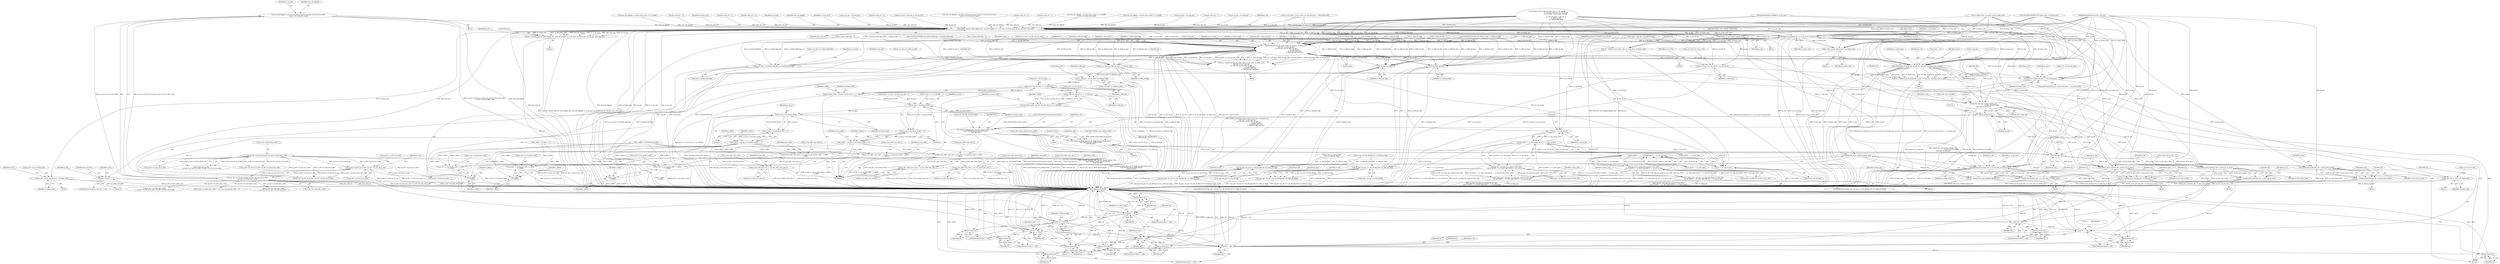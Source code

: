 digraph "0_Android_8b5fd8f24eba5dd19ab2f80ea11a9125aa882ae2@integer" {
"1000986" [label="(Call,num_mb_skipped = (ps_dec->u2_frm_ht_in_mbs * ps_dec->u2_frm_wd_in_mbs)\n - ps_dec->u2_total_mbs_coded)"];
"1000988" [label="(Call,(ps_dec->u2_frm_ht_in_mbs * ps_dec->u2_frm_wd_in_mbs)\n - ps_dec->u2_total_mbs_coded)"];
"1000989" [label="(Call,ps_dec->u2_frm_ht_in_mbs * ps_dec->u2_frm_wd_in_mbs)"];
"1000243" [label="(Call,ps_dec->u2_frm_ht_in_mbs * ps_dec->u2_frm_wd_in_mbs)"];
"1001047" [label="(Call,ih264d_mark_err_slice_skip(ps_dec, num_mb_skipped, u1_is_idr_slice, u2_frame_num, ps_cur_poc, prev_slice_err))"];
"1001045" [label="(Call,ret = ih264d_mark_err_slice_skip(ps_dec, num_mb_skipped, u1_is_idr_slice, u2_frame_num, ps_cur_poc, prev_slice_err))"];
"1001133" [label="(Call,ret != OK)"];
"1001136" [label="(Return,return ret;)"];
"1001227" [label="(Call,ret != OK)"];
"1001230" [label="(Return,return ret;)"];
"1001239" [label="(Call,ret != OK)"];
"1001242" [label="(Return,return ret;)"];
"1001257" [label="(Call,ret != OK)"];
"1001260" [label="(Return,return ret;)"];
"1001390" [label="(Call,ret != OK)"];
"1001393" [label="(Return,return ret;)"];
"1001605" [label="(Call,ret != OK)"];
"1001608" [label="(Return,return ret;)"];
"1001856" [label="(Return,return OK;)"];
"1001873" [label="(Return,return OK;)"];
"1002506" [label="(Call,ret != OK)"];
"1002509" [label="(Return,return ret;)"];
"1002566" [label="(Return,return ret;)"];
"1001075" [label="(Call,ps_dec->u2_prv_frame_num = u2_frame_num)"];
"1001088" [label="(Call,prev_slice_err == 2)"];
"1001128" [label="(Call,ih264d_err_pic_dispbuf_mgr(ps_dec))"];
"1001224" [label="(Call,ih264d_end_of_pic_dispbuf_mgr(ps_dec))"];
"1001222" [label="(Call,ret = ih264d_end_of_pic_dispbuf_mgr(ps_dec))"];
"1001234" [label="(Call,ih264d_end_of_pic(ps_dec, u1_is_idr_slice, u2_frame_num))"];
"1001232" [label="(Call,ret = ih264d_end_of_pic(ps_dec, u1_is_idr_slice, u2_frame_num))"];
"1001252" [label="(Call,ih264d_end_of_pic(ps_dec, u1_is_idr_slice, u2_frame_num))"];
"1001250" [label="(Call,ret = ih264d_end_of_pic(ps_dec, u1_is_idr_slice, u2_frame_num))"];
"1001265" [label="(Call,ps_dec->u2_prv_frame_num = u2_frame_num)"];
"1001373" [label="(Call,ih264d_decode_pic_order_cnt(u1_is_idr_slice, u2_frame_num,\n &ps_dec->s_prev_pic_poc,\n &s_tmp_poc, ps_cur_slice, ps_pps,\n                                          u1_nal_ref_idc,\n                                          u1_bottom_field_flag,\n                                          u1_field_pic_flag, &i4_poc))"];
"1001371" [label="(Call,ret = ih264d_decode_pic_order_cnt(u1_is_idr_slice, u2_frame_num,\n &ps_dec->s_prev_pic_poc,\n &s_tmp_poc, ps_cur_slice, ps_pps,\n                                          u1_nal_ref_idc,\n                                          u1_bottom_field_flag,\n                                          u1_field_pic_flag, &i4_poc))"];
"1001461" [label="(Call,ps_cur_slice->u1_field_pic_flag = u1_field_pic_flag)"];
"1001907" [label="(Call,u1_field_pic = ps_cur_slice->u1_field_pic_flag)"];
"1001968" [label="(Call,ps_dec->u2_frm_wd_y << u1_field_pic)"];
"1001966" [label="(Call,u4_frame_stride = ps_dec->u2_frm_wd_y << u1_field_pic)"];
"1001981" [label="(Call,u2_mb_y * u4_frame_stride)"];
"1001980" [label="(Call,(u2_mb_y * u4_frame_stride) << 4)"];
"1001978" [label="(Call,y_offset = (u2_mb_y * u4_frame_stride) << 4)"];
"1001985" [label="(Call,ps_trns_addr->pu1_dest_y = ps_dec->s_cur_pic.pu1_buf1 + x_offset\n + y_offset)"];
"1002044" [label="(Call,ps_trns_addr->pu1_mb_y = ps_trns_addr->pu1_dest_y)"];
"1001989" [label="(Call,ps_dec->s_cur_pic.pu1_buf1 + x_offset\n + y_offset)"];
"1001995" [label="(Call,x_offset\n + y_offset)"];
"1002011" [label="(Call,u2_mb_y * u4_frame_stride)"];
"1002010" [label="(Call,(u2_mb_y * u4_frame_stride) << 3)"];
"1002008" [label="(Call,y_offset = (u2_mb_y * u4_frame_stride) << 3)"];
"1002018" [label="(Call,ps_trns_addr->pu1_dest_u = ps_dec->s_cur_pic.pu1_buf2 + x_offset\n + y_offset)"];
"1002051" [label="(Call,ps_trns_addr->pu1_mb_u = ps_trns_addr->pu1_dest_u)"];
"1002022" [label="(Call,ps_dec->s_cur_pic.pu1_buf2 + x_offset\n + y_offset)"];
"1002028" [label="(Call,x_offset\n + y_offset)"];
"1002031" [label="(Call,ps_trns_addr->pu1_dest_v = ps_dec->s_cur_pic.pu1_buf3 + x_offset\n + y_offset)"];
"1002058" [label="(Call,ps_trns_addr->pu1_mb_v = ps_trns_addr->pu1_dest_v)"];
"1002035" [label="(Call,ps_dec->s_cur_pic.pu1_buf3 + x_offset\n + y_offset)"];
"1002041" [label="(Call,x_offset\n + y_offset)"];
"1002000" [label="(Call,ps_dec->u2_frm_wd_uv << u1_field_pic)"];
"1001998" [label="(Call,u4_frame_stride = ps_dec->u2_frm_wd_uv << u1_field_pic)"];
"1001466" [label="(Call,ps_cur_slice->u1_bottom_field_flag = u1_bottom_field_flag)"];
"1001493" [label="(Call,ps_cur_slice->u1_nal_ref_idc = u1_nal_ref_idc)"];
"1001559" [label="(Call,!u1_field_pic_flag)"];
"1001553" [label="(Call,(ps_pps->ps_sps->u1_mb_aff_flag) && (!u1_field_pic_flag))"];
"1001552" [label="(Call,!((ps_pps->ps_sps->u1_mb_aff_flag) && (!u1_field_pic_flag)))"];
"1001576" [label="(Call,!u1_field_pic_flag)"];
"1001570" [label="(Call,(ps_pps->ps_sps->u1_mb_aff_flag) && (!u1_field_pic_flag))"];
"1001569" [label="(Call,!((ps_pps->ps_sps->u1_mb_aff_flag) && (!u1_field_pic_flag)))"];
"1001597" [label="(Call,ih264d_start_of_pic(ps_dec, i4_poc, &s_tmp_poc, u2_frame_num, ps_pps))"];
"1001595" [label="(Call,ret = ih264d_start_of_pic(ps_dec, i4_poc, &s_tmp_poc, u2_frame_num, ps_pps))"];
"1001616" [label="(Call,ih264d_get_next_display_field(ps_dec,\n                                          ps_dec->ps_out_buffer,\n &(ps_dec->s_disp_op)))"];
"1001671" [label="(Call,(void *)ps_dec)"];
"1001663" [label="(Call,ithread_create(ps_dec->pv_dec_thread_handle, NULL,\n (void *)ih264d_decode_picture_thread,\n (void *)ps_dec))"];
"1001707" [label="(Call,ithread_create(ps_dec->pv_bs_deblk_thread_handle, NULL,\n (void *)ih264d_recon_deblk_thread,\n (void *)ps_dec))"];
"1001715" [label="(Call,(void *)ps_dec)"];
"1002405" [label="(Call,ih264d_parse_islice(ps_dec, u2_first_mb_in_slice))"];
"1002403" [label="(Call,ret = ih264d_parse_islice(ps_dec, u2_first_mb_in_slice))"];
"1002440" [label="(Call,ih264d_parse_pslice(ps_dec, u2_first_mb_in_slice))"];
"1002438" [label="(Call,ret = ih264d_parse_pslice(ps_dec, u2_first_mb_in_slice))"];
"1002474" [label="(Call,ih264d_parse_bslice(ps_dec, u2_first_mb_in_slice))"];
"1002472" [label="(Call,ret = ih264d_parse_bslice(ps_dec, u2_first_mb_in_slice))"];
"1001787" [label="(Call,ps_err->u4_frm_sei_sync == u2_frame_num)"];
"1001803" [label="(Call,ps_err->u4_cur_frm = u2_frame_num)"];
"1001823" [label="(Call,0 == u1_nal_ref_idc)"];
"1001819" [label="(Call,(B_SLICE == u1_slice_type) && (0 == u1_nal_ref_idc))"];
"1001813" [label="(Call,(ps_dec->u4_skip_frm_mask & B_SLC_BIT)\n && (B_SLICE == u1_slice_type) && (0 == u1_nal_ref_idc))"];
"1001811" [label="(Call,i4_skip_b_pic = (ps_dec->u4_skip_frm_mask & B_SLC_BIT)\n && (B_SLICE == u1_slice_type) && (0 == u1_nal_ref_idc))"];
"1001834" [label="(Call,(P_SLICE == u1_slice_type) && (0 == u1_nal_ref_idc))"];
"1001828" [label="(Call,(ps_dec->u4_skip_frm_mask & P_SLC_BIT)\n && (P_SLICE == u1_slice_type) && (0 == u1_nal_ref_idc))"];
"1001826" [label="(Call,i4_skip_p_pic = (ps_dec->u4_skip_frm_mask & P_SLC_BIT)\n && (P_SLICE == u1_slice_type) && (0 == u1_nal_ref_idc))"];
"1001838" [label="(Call,0 == u1_nal_ref_idc)"];
"1001047" [label="(Call,ih264d_mark_err_slice_skip(ps_dec, num_mb_skipped, u1_is_idr_slice, u2_frame_num, ps_cur_poc, prev_slice_err))"];
"1000990" [label="(Call,ps_dec->u2_frm_ht_in_mbs)"];
"1002032" [label="(Call,ps_trns_addr->pu1_dest_v)"];
"1001604" [label="(ControlStructure,if(ret != OK))"];
"1002510" [label="(Identifier,ret)"];
"1001380" [label="(Call,&s_tmp_poc)"];
"1002405" [label="(Call,ih264d_parse_islice(ps_dec, u2_first_mb_in_slice))"];
"1001231" [label="(Identifier,ret)"];
"1001997" [label="(Identifier,y_offset)"];
"1001563" [label="(Identifier,ps_dec)"];
"1000905" [label="(Call,num_mb_skipped = u2_first_mb_in_slice << u1_mbaff)"];
"1000982" [label="(Block,)"];
"1001820" [label="(Call,B_SLICE == u1_slice_type)"];
"1001843" [label="(Block,)"];
"1001605" [label="(Call,ret != OK)"];
"1002004" [label="(Identifier,u1_field_pic)"];
"1001057" [label="(Identifier,ps_dec)"];
"1001133" [label="(Call,ret != OK)"];
"1001259" [label="(Identifier,OK)"];
"1001131" [label="(Identifier,ERROR_NEW_FRAME_EXPECTED)"];
"1001907" [label="(Call,u1_field_pic = ps_cur_slice->u1_field_pic_flag)"];
"1001825" [label="(Identifier,u1_nal_ref_idc)"];
"1001791" [label="(Identifier,u2_frame_num)"];
"1002001" [label="(Call,ps_dec->u2_frm_wd_uv)"];
"1000488" [label="(Call,u1_bottom_field_flag = 0)"];
"1002042" [label="(Identifier,x_offset)"];
"1001236" [label="(Identifier,u1_is_idr_slice)"];
"1001823" [label="(Call,0 == u1_nal_ref_idc)"];
"1001391" [label="(Identifier,ret)"];
"1000910" [label="(Call,ps_cur_poc = &s_tmp_poc)"];
"1001662" [label="(Block,)"];
"1002441" [label="(Identifier,ps_dec)"];
"1000973" [label="(Call,prev_slice_err = 1)"];
"1002043" [label="(Identifier,y_offset)"];
"1001230" [label="(Return,return ret;)"];
"1002509" [label="(Return,return ret;)"];
"1001664" [label="(Call,ps_dec->pv_dec_thread_handle)"];
"1002031" [label="(Call,ps_trns_addr->pu1_dest_v = ps_dec->s_cur_pic.pu1_buf3 + x_offset\n + y_offset)"];
"1001233" [label="(Identifier,ret)"];
"1001251" [label="(Identifier,ret)"];
"1001560" [label="(Identifier,u1_field_pic_flag)"];
"1001234" [label="(Call,ih264d_end_of_pic(ps_dec, u1_is_idr_slice, u2_frame_num))"];
"1001382" [label="(Identifier,ps_cur_slice)"];
"1001026" [label="(Call,ps_cur_poc = &s_tmp_poc)"];
"1002015" [label="(Call,x_offset *= YUV420SP_FACTOR)"];
"1001570" [label="(Call,(ps_pps->ps_sps->u1_mb_aff_flag) && (!u1_field_pic_flag))"];
"1001968" [label="(Call,ps_dec->u2_frm_wd_y << u1_field_pic)"];
"1000692" [label="(Call,!u1_field_pic_flag)"];
"1001048" [label="(Identifier,ps_dec)"];
"1000997" [label="(Identifier,ps_dec)"];
"1001985" [label="(Call,ps_trns_addr->pu1_dest_y = ps_dec->s_cur_pic.pu1_buf1 + x_offset\n + y_offset)"];
"1001627" [label="(Literal,0)"];
"1000519" [label="(Call,u1_field_pic_flag = 0)"];
"1001708" [label="(Call,ps_dec->pv_bs_deblk_thread_handle)"];
"1000166" [label="(Block,)"];
"1001966" [label="(Call,u4_frame_stride = ps_dec->u2_frm_wd_y << u1_field_pic)"];
"1000960" [label="(Call,ps_seq->u1_mb_aff_flag\n && (!u1_field_pic_flag))"];
"1001909" [label="(Call,ps_cur_slice->u1_field_pic_flag)"];
"1001829" [label="(Call,ps_dec->u4_skip_frm_mask & P_SLC_BIT)"];
"1001580" [label="(Identifier,ps_dec)"];
"1002035" [label="(Call,ps_dec->s_cur_pic.pu1_buf3 + x_offset\n + y_offset)"];
"1001982" [label="(Identifier,u2_mb_y)"];
"1002439" [label="(Identifier,ret)"];
"1001786" [label="(ControlStructure,if(ps_err->u4_frm_sei_sync == u2_frame_num))"];
"1001835" [label="(Call,P_SLICE == u1_slice_type)"];
"1001269" [label="(Identifier,u2_frame_num)"];
"1001372" [label="(Identifier,ret)"];
"1001711" [label="(Identifier,NULL)"];
"1001088" [label="(Call,prev_slice_err == 2)"];
"1002006" [label="(Identifier,x_offset)"];
"1000472" [label="(Call,COPYTHECONTEXT(\"SH: frame_num\", u2_frame_num))"];
"1002044" [label="(Call,ps_trns_addr->pu1_mb_y = ps_trns_addr->pu1_dest_y)"];
"1002403" [label="(Call,ret = ih264d_parse_islice(ps_dec, u2_first_mb_in_slice))"];
"1000986" [label="(Call,num_mb_skipped = (ps_dec->u2_frm_ht_in_mbs * ps_dec->u2_frm_wd_in_mbs)\n - ps_dec->u2_total_mbs_coded)"];
"1001228" [label="(Identifier,ret)"];
"1001044" [label="(Block,)"];
"1001972" [label="(Identifier,u1_field_pic)"];
"1002033" [label="(Identifier,ps_trns_addr)"];
"1002568" [label="(MethodReturn,WORD32)"];
"1001808" [label="(Block,)"];
"1001373" [label="(Call,ih264d_decode_pic_order_cnt(u1_is_idr_slice, u2_frame_num,\n &ps_dec->s_prev_pic_poc,\n &s_tmp_poc, ps_cur_slice, ps_pps,\n                                          u1_nal_ref_idc,\n                                          u1_bottom_field_flag,\n                                          u1_field_pic_flag, &i4_poc))"];
"1001137" [label="(Identifier,ret)"];
"1002045" [label="(Call,ps_trns_addr->pu1_mb_y)"];
"1001240" [label="(Identifier,ret)"];
"1001094" [label="(Identifier,ps_dec)"];
"1002506" [label="(Call,ret != OK)"];
"1001597" [label="(Call,ih264d_start_of_pic(ps_dec, i4_poc, &s_tmp_poc, u2_frame_num, ps_pps))"];
"1001129" [label="(Identifier,ps_dec)"];
"1002472" [label="(Call,ret = ih264d_parse_bslice(ps_dec, u2_first_mb_in_slice))"];
"1000976" [label="(Call,num_mb_skipped = u2_first_mb_in_slice << u1_mbaff)"];
"1001602" [label="(Identifier,u2_frame_num)"];
"1001586" [label="(Identifier,ps_dec)"];
"1001136" [label="(Return,return ret;)"];
"1001102" [label="(Identifier,ps_dec)"];
"1001375" [label="(Identifier,u2_frame_num)"];
"1002019" [label="(Call,ps_trns_addr->pu1_dest_u)"];
"1001046" [label="(Identifier,ret)"];
"1001974" [label="(Identifier,x_offset)"];
"1001387" [label="(Call,&i4_poc)"];
"1002051" [label="(Call,ps_trns_addr->pu1_mb_u = ps_trns_addr->pu1_dest_u)"];
"1001245" [label="(Literal,\" ------ PIC SKIPPED ------\n\")"];
"1001237" [label="(Identifier,u2_frame_num)"];
"1000983" [label="(Call,prev_slice_err = 2)"];
"1001571" [label="(Call,ps_pps->ps_sps->u1_mb_aff_flag)"];
"1001250" [label="(Call,ret = ih264d_end_of_pic(ps_dec, u1_is_idr_slice, u2_frame_num))"];
"1002507" [label="(Identifier,ret)"];
"1001265" [label="(Call,ps_dec->u2_prv_frame_num = u2_frame_num)"];
"1001242" [label="(Return,return ret;)"];
"1001814" [label="(Call,ps_dec->u4_skip_frm_mask & B_SLC_BIT)"];
"1001060" [label="(Block,)"];
"1001470" [label="(Identifier,u1_bottom_field_flag)"];
"1000164" [label="(MethodParameterIn,UWORD8 u1_nal_ref_idc)"];
"1001986" [label="(Call,ps_trns_addr->pu1_dest_y)"];
"1001087" [label="(ControlStructure,if(prev_slice_err == 2))"];
"1002438" [label="(Call,ret = ih264d_parse_pslice(ps_dec, u2_first_mb_in_slice))"];
"1001996" [label="(Identifier,x_offset)"];
"1001494" [label="(Call,ps_cur_slice->u1_nal_ref_idc)"];
"1001051" [label="(Identifier,u2_frame_num)"];
"1002010" [label="(Call,(u2_mb_y * u4_frame_stride) << 3)"];
"1001397" [label="(Identifier,i4_poc)"];
"1001462" [label="(Call,ps_cur_slice->u1_field_pic_flag)"];
"1001079" [label="(Identifier,u2_frame_num)"];
"1001912" [label="(Block,)"];
"1001134" [label="(Identifier,ret)"];
"1001227" [label="(Call,ret != OK)"];
"1002022" [label="(Call,ps_dec->s_cur_pic.pu1_buf2 + x_offset\n + y_offset)"];
"1001609" [label="(Identifier,ret)"];
"1001473" [label="(Identifier,ps_cur_slice)"];
"1001998" [label="(Call,u4_frame_stride = ps_dec->u2_frm_wd_uv << u1_field_pic)"];
"1001958" [label="(Call,ps_dec->u2_frm_ht_in_mbs - 1)"];
"1001999" [label="(Identifier,u4_frame_stride)"];
"1001383" [label="(Identifier,ps_pps)"];
"1000485" [label="(Call,COPYTHECONTEXT(\"SH: field_pic_flag\", u1_field_pic_flag))"];
"1001385" [label="(Identifier,u1_bottom_field_flag)"];
"1000902" [label="(Call,prev_slice_err = 1)"];
"1000744" [label="(Call,ih264d_is_end_of_pic(u2_frame_num, u1_nal_ref_idc,\n                                             &s_tmp_poc, &ps_dec->s_cur_pic_poc,\n                                            ps_cur_slice, u1_pic_order_cnt_type,\n\n                                             u1_nal_unit_type, u4_idr_pic_id,\n                                             u1_field_pic_flag,\n                                             u1_bottom_field_flag))"];
"1001612" [label="(Identifier,ps_dec)"];
"1001249" [label="(Block,)"];
"1001795" [label="(Identifier,ps_err)"];
"1001838" [label="(Call,0 == u1_nal_ref_idc)"];
"1001663" [label="(Call,ithread_create(ps_dec->pv_dec_thread_handle, NULL,\n (void *)ih264d_decode_picture_thread,\n (void *)ps_dec))"];
"1000993" [label="(Call,ps_dec->u2_frm_wd_in_mbs)"];
"1001857" [label="(Identifier,OK)"];
"1001053" [label="(Identifier,prev_slice_err)"];
"1001235" [label="(Identifier,ps_dec)"];
"1002000" [label="(Call,ps_dec->u2_frm_wd_uv << u1_field_pic)"];
"1001812" [label="(Identifier,i4_skip_b_pic)"];
"1002412" [label="(Identifier,ps_dec)"];
"1001840" [label="(Identifier,u1_nal_ref_idc)"];
"1001552" [label="(Call,!((ps_pps->ps_sps->u1_mb_aff_flag) && (!u1_field_pic_flag)))"];
"1001779" [label="(Block,)"];
"1002059" [label="(Call,ps_trns_addr->pu1_mb_v)"];
"1001983" [label="(Identifier,u4_frame_stride)"];
"1001223" [label="(Identifier,ret)"];
"1002395" [label="(Block,)"];
"1001266" [label="(Call,ps_dec->u2_prv_frame_num)"];
"1002011" [label="(Call,u2_mb_y * u4_frame_stride)"];
"1001980" [label="(Call,(u2_mb_y * u4_frame_stride) << 4)"];
"1001707" [label="(Call,ithread_create(ps_dec->pv_bs_deblk_thread_handle, NULL,\n (void *)ih264d_recon_deblk_thread,\n (void *)ps_dec))"];
"1001990" [label="(Call,ps_dec->s_cur_pic.pu1_buf1)"];
"1001000" [label="(Identifier,ps_cur_poc)"];
"1001082" [label="(Identifier,ps_dec)"];
"1001596" [label="(Identifier,ret)"];
"1000430" [label="(Call,ps_pps = &ps_dec->ps_pps[u4_temp])"];
"1001568" [label="(ControlStructure,if(!((ps_pps->ps_sps->u1_mb_aff_flag) && (!u1_field_pic_flag))))"];
"1002464" [label="(Block,)"];
"1002479" [label="(Identifier,ps_dec)"];
"1001805" [label="(Identifier,ps_err)"];
"1001553" [label="(Call,(ps_pps->ps_sps->u1_mb_aff_flag) && (!u1_field_pic_flag))"];
"1002060" [label="(Identifier,ps_trns_addr)"];
"1001598" [label="(Identifier,ps_dec)"];
"1002474" [label="(Call,ih264d_parse_bslice(ps_dec, u2_first_mb_in_slice))"];
"1001807" [label="(Identifier,u2_frame_num)"];
"1000243" [label="(Call,ps_dec->u2_frm_ht_in_mbs * ps_dec->u2_frm_wd_in_mbs)"];
"1001956" [label="(Call,u2_mb_y > ps_dec->u2_frm_ht_in_mbs - 1)"];
"1001256" [label="(ControlStructure,if(ret != OK))"];
"1001616" [label="(Call,ih264d_get_next_display_field(ps_dec,\n                                          ps_dec->ps_out_buffer,\n &(ps_dec->s_disp_op)))"];
"1000866" [label="(Call,ps_dec->u2_frm_ht_in_mbs * ps_dec->u2_frm_wd_in_mbs)"];
"1001569" [label="(Call,!((ps_pps->ps_sps->u1_mb_aff_flag) && (!u1_field_pic_flag)))"];
"1001607" [label="(Identifier,OK)"];
"1000505" [label="(Call,COPYTHECONTEXT(\"SH: bottom_field_flag\", u1_bottom_field_flag))"];
"1001252" [label="(Call,ih264d_end_of_pic(ps_dec, u1_is_idr_slice, u2_frame_num))"];
"1001673" [label="(Identifier,ps_dec)"];
"1001389" [label="(ControlStructure,if(ret != OK))"];
"1001376" [label="(Call,&ps_dec->s_prev_pic_poc)"];
"1001787" [label="(Call,ps_err->u4_frm_sei_sync == u2_frame_num)"];
"1001667" [label="(Identifier,NULL)"];
"1000843" [label="(Call,prev_slice_err = 2)"];
"1001839" [label="(Literal,0)"];
"1000241" [label="(Call,u2_first_mb_in_slice\n > (ps_dec->u2_frm_ht_in_mbs * ps_dec->u2_frm_wd_in_mbs))"];
"1002012" [label="(Identifier,u2_mb_y)"];
"1002029" [label="(Identifier,x_offset)"];
"1001981" [label="(Call,u2_mb_y * u4_frame_stride)"];
"1001394" [label="(Identifier,ret)"];
"1001826" [label="(Call,i4_skip_p_pic = (ps_dec->u4_skip_frm_mask & P_SLC_BIT)\n && (P_SLICE == u1_slice_type) && (0 == u1_nal_ref_idc))"];
"1001261" [label="(Identifier,ret)"];
"1001615" [label="(Block,)"];
"1000791" [label="(Call,ps_seq->u1_mb_aff_flag && (!u1_field_pic_flag))"];
"1001224" [label="(Call,ih264d_end_of_pic_dispbuf_mgr(ps_dec))"];
"1001856" [label="(Return,return OK;)"];
"1001973" [label="(Call,x_offset = u2_mb_x << 4)"];
"1001828" [label="(Call,(ps_dec->u4_skip_frm_mask & P_SLC_BIT)\n && (P_SLICE == u1_slice_type) && (0 == u1_nal_ref_idc))"];
"1001243" [label="(Identifier,ret)"];
"1001978" [label="(Call,y_offset = (u2_mb_y * u4_frame_stride) << 4)"];
"1001135" [label="(Identifier,OK)"];
"1001559" [label="(Call,!u1_field_pic_flag)"];
"1001407" [label="(Call,i4_poc == 0)"];
"1001052" [label="(Identifier,ps_cur_poc)"];
"1001979" [label="(Identifier,y_offset)"];
"1001049" [label="(Identifier,num_mb_skipped)"];
"1002442" [label="(Identifier,u2_first_mb_in_slice)"];
"1001241" [label="(Identifier,OK)"];
"1002445" [label="(Identifier,ps_dec)"];
"1000964" [label="(Call,!u1_field_pic_flag)"];
"1001076" [label="(Call,ps_dec->u2_prv_frame_num)"];
"1002404" [label="(Identifier,ret)"];
"1001989" [label="(Call,ps_dec->s_cur_pic.pu1_buf1 + x_offset\n + y_offset)"];
"1001374" [label="(Identifier,u1_is_idr_slice)"];
"1002053" [label="(Identifier,ps_trns_addr)"];
"1001671" [label="(Call,(void *)ps_dec)"];
"1001720" [label="(Identifier,ps_dec)"];
"1002055" [label="(Call,ps_trns_addr->pu1_dest_u)"];
"1001717" [label="(Identifier,ps_dec)"];
"1001606" [label="(Identifier,ret)"];
"1002238" [label="(Call,u2_first_mb_in_slice - 1)"];
"1001257" [label="(Call,ret != OK)"];
"1001995" [label="(Call,x_offset\n + y_offset)"];
"1001100" [label="(Call,ps_dec->u2_total_mbs_coded\n >= ps_dec->u2_frm_ht_in_mbs * ps_dec->u2_frm_wd_in_mbs)"];
"1001493" [label="(Call,ps_cur_slice->u1_nal_ref_idc = u1_nal_ref_idc)"];
"1002566" [label="(Return,return ret;)"];
"1001967" [label="(Identifier,u4_frame_stride)"];
"1001804" [label="(Call,ps_err->u4_cur_frm)"];
"1001668" [label="(Call,(void *)ih264d_decode_picture_thread)"];
"1001712" [label="(Call,(void *)ih264d_recon_deblk_thread)"];
"1001050" [label="(Identifier,u1_is_idr_slice)"];
"1002023" [label="(Call,ps_dec->s_cur_pic.pu1_buf2)"];
"1001045" [label="(Call,ret = ih264d_mark_err_slice_skip(ps_dec, num_mb_skipped, u1_is_idr_slice, u2_frame_num, ps_cur_poc, prev_slice_err))"];
"1001253" [label="(Identifier,ps_dec)"];
"1001254" [label="(Identifier,u1_is_idr_slice)"];
"1002406" [label="(Identifier,ps_dec)"];
"1000795" [label="(Call,!u1_field_pic_flag)"];
"1001226" [label="(ControlStructure,if(ret != OK))"];
"1000539" [label="(Call,0 == u1_field_pic_flag)"];
"1001229" [label="(Identifier,OK)"];
"1001788" [label="(Call,ps_err->u4_frm_sei_sync)"];
"1002016" [label="(Identifier,x_offset)"];
"1001238" [label="(ControlStructure,if(ret != OK))"];
"1000999" [label="(Call,ps_cur_poc = &s_tmp_poc)"];
"1002014" [label="(Literal,3)"];
"1001617" [label="(Identifier,ps_dec)"];
"1001813" [label="(Call,(ps_dec->u4_skip_frm_mask & B_SLC_BIT)\n && (B_SLICE == u1_slice_type) && (0 == u1_nal_ref_idc))"];
"1000989" [label="(Call,ps_dec->u2_frm_ht_in_mbs * ps_dec->u2_frm_wd_in_mbs)"];
"1001819" [label="(Call,(B_SLICE == u1_slice_type) && (0 == u1_nal_ref_idc))"];
"1001842" [label="(Identifier,i4_skip_b_pic)"];
"1001603" [label="(Identifier,ps_pps)"];
"1002473" [label="(Identifier,ret)"];
"1001676" [label="(Identifier,ps_dec)"];
"1002068" [label="(Identifier,ps_dec)"];
"1001390" [label="(Call,ret != OK)"];
"1002508" [label="(Identifier,OK)"];
"1002513" [label="(Identifier,ps_dec)"];
"1002407" [label="(Identifier,u2_first_mb_in_slice)"];
"1000632" [label="(Call,!u1_field_pic_flag)"];
"1001599" [label="(Identifier,i4_poc)"];
"1001576" [label="(Call,!u1_field_pic_flag)"];
"1002036" [label="(Call,ps_dec->s_cur_pic.pu1_buf3)"];
"1001392" [label="(Identifier,OK)"];
"1001860" [label="(Block,)"];
"1001370" [label="(Block,)"];
"1001969" [label="(Call,ps_dec->u2_frm_wd_y)"];
"1002028" [label="(Call,x_offset\n + y_offset)"];
"1002041" [label="(Call,x_offset\n + y_offset)"];
"1001467" [label="(Call,ps_cur_slice->u1_bottom_field_flag)"];
"1001715" [label="(Call,(void *)ps_dec)"];
"1000522" [label="(Call,u1_bottom_field_flag = 0)"];
"1002475" [label="(Identifier,ps_dec)"];
"1001984" [label="(Literal,4)"];
"1002048" [label="(Call,ps_trns_addr->pu1_dest_y)"];
"1001371" [label="(Call,ret = ih264d_decode_pic_order_cnt(u1_is_idr_slice, u2_frame_num,\n &ps_dec->s_prev_pic_poc,\n &s_tmp_poc, ps_cur_slice, ps_pps,\n                                          u1_nal_ref_idc,\n                                          u1_bottom_field_flag,\n                                          u1_field_pic_flag, &i4_poc))"];
"1001595" [label="(Call,ret = ih264d_start_of_pic(ps_dec, i4_poc, &s_tmp_poc, u2_frame_num, ps_pps))"];
"1001468" [label="(Identifier,ps_cur_slice)"];
"1001873" [label="(Return,return OK;)"];
"1002046" [label="(Identifier,ps_trns_addr)"];
"1002505" [label="(ControlStructure,if(ret != OK))"];
"1001987" [label="(Identifier,ps_trns_addr)"];
"1001551" [label="(ControlStructure,if(!((ps_pps->ps_sps->u1_mb_aff_flag) && (!u1_field_pic_flag))))"];
"1000176" [label="(Call,*ps_cur_slice = ps_dec->ps_cur_slice)"];
"1001393" [label="(Return,return ret;)"];
"1002430" [label="(Block,)"];
"1001014" [label="(Call,prev_slice_err = 2)"];
"1001239" [label="(Call,ret != OK)"];
"1000247" [label="(Call,ps_dec->u2_frm_wd_in_mbs)"];
"1002476" [label="(Identifier,u2_first_mb_in_slice)"];
"1002526" [label="(Call,ps_dec->u2_total_mbs_coded >= (ps_seq->u2_max_mb_addr + 1))"];
"1001221" [label="(Block,)"];
"1002440" [label="(Call,ih264d_parse_pslice(ps_dec, u2_first_mb_in_slice))"];
"1001618" [label="(Call,ps_dec->ps_out_buffer)"];
"1001908" [label="(Identifier,u1_field_pic)"];
"1001701" [label="(Block,)"];
"1001090" [label="(Literal,2)"];
"1000876" [label="(Call,ps_cur_poc = &ps_dec->s_cur_pic_poc)"];
"1001386" [label="(Identifier,u1_field_pic_flag)"];
"1001263" [label="(Identifier,u1_field_pic_flag)"];
"1002009" [label="(Identifier,y_offset)"];
"1001384" [label="(Identifier,u1_nal_ref_idc)"];
"1000244" [label="(Call,ps_dec->u2_frm_ht_in_mbs)"];
"1001803" [label="(Call,ps_err->u4_cur_frm = u2_frame_num)"];
"1000863" [label="(Call,num_mb_skipped = (ps_dec->u2_frm_ht_in_mbs * ps_dec->u2_frm_wd_in_mbs)\n - ps_dec->u2_total_mbs_coded)"];
"1001089" [label="(Identifier,prev_slice_err)"];
"1001827" [label="(Identifier,i4_skip_p_pic)"];
"1000797" [label="(Call,prev_slice_err = 0)"];
"1001461" [label="(Call,ps_cur_slice->u1_field_pic_flag = u1_field_pic_flag)"];
"1001497" [label="(Identifier,u1_nal_ref_idc)"];
"1001500" [label="(Identifier,ps_cur_slice)"];
"1000987" [label="(Identifier,num_mb_skipped)"];
"1002567" [label="(Identifier,ret)"];
"1001222" [label="(Call,ret = ih264d_end_of_pic_dispbuf_mgr(ps_dec))"];
"1002030" [label="(Identifier,y_offset)"];
"1001189" [label="(Call,ps_dec->u2_total_mbs_coded\n == (ps_dec->ps_cur_sps->u2_max_mb_addr + 1))"];
"1001104" [label="(Call,ps_dec->u2_frm_ht_in_mbs * ps_dec->u2_frm_wd_in_mbs)"];
"1001600" [label="(Call,&s_tmp_poc)"];
"1001075" [label="(Call,ps_dec->u2_prv_frame_num = u2_frame_num)"];
"1000996" [label="(Call,ps_dec->u2_total_mbs_coded)"];
"1000988" [label="(Call,(ps_dec->u2_frm_ht_in_mbs * ps_dec->u2_frm_wd_in_mbs)\n - ps_dec->u2_total_mbs_coded)"];
"1001264" [label="(Block,)"];
"1001465" [label="(Identifier,u1_field_pic_flag)"];
"1001811" [label="(Call,i4_skip_b_pic = (ps_dec->u4_skip_frm_mask & B_SLC_BIT)\n && (B_SLICE == u1_slice_type) && (0 == u1_nal_ref_idc))"];
"1001946" [label="(Call,u2_mb_y <<= u1_mb_aff)"];
"1000809" [label="(Call,u2_frame_num != ps_dec->u2_prv_frame_num)"];
"1001128" [label="(Call,ih264d_err_pic_dispbuf_mgr(ps_dec))"];
"1001874" [label="(Identifier,OK)"];
"1002058" [label="(Call,ps_trns_addr->pu1_mb_v = ps_trns_addr->pu1_dest_v)"];
"1001260" [label="(Return,return ret;)"];
"1001127" [label="(Block,)"];
"1000838" [label="(Call,prev_slice_err = 1)"];
"1002008" [label="(Call,y_offset = (u2_mb_y * u4_frame_stride) << 3)"];
"1001893" [label="(Block,)"];
"1002052" [label="(Call,ps_trns_addr->pu1_mb_u)"];
"1001577" [label="(Identifier,u1_field_pic_flag)"];
"1001834" [label="(Call,(P_SLICE == u1_slice_type) && (0 == u1_nal_ref_idc))"];
"1001017" [label="(Call,num_mb_skipped = (u2_first_mb_in_slice << u1_mbaff)\n - ps_dec->u2_total_mbs_coded)"];
"1001255" [label="(Identifier,u2_frame_num)"];
"1001919" [label="(Identifier,ps_dec)"];
"1001132" [label="(ControlStructure,if(ret != OK))"];
"1001594" [label="(Block,)"];
"1002062" [label="(Call,ps_trns_addr->pu1_dest_v)"];
"1001272" [label="(Identifier,ps_cur_slice)"];
"1001466" [label="(Call,ps_cur_slice->u1_bottom_field_flag = u1_bottom_field_flag)"];
"1000165" [label="(MethodParameterIn,dec_struct_t *ps_dec)"];
"1000184" [label="(Call,i4_poc = 0)"];
"1002013" [label="(Identifier,u4_frame_stride)"];
"1001554" [label="(Call,ps_pps->ps_sps->u1_mb_aff_flag)"];
"1001139" [label="(Identifier,i1_is_end_of_poc)"];
"1000882" [label="(Call,u1_is_idr_slice = ps_cur_slice->u1_nal_unit_type == IDR_SLICE_NAL)"];
"1000163" [label="(MethodParameterIn,UWORD8 u1_is_idr_slice)"];
"1001608" [label="(Return,return ret;)"];
"1001824" [label="(Literal,0)"];
"1001225" [label="(Identifier,ps_dec)"];
"1001258" [label="(Identifier,ret)"];
"1001621" [label="(Call,&(ps_dec->s_disp_op))"];
"1001232" [label="(Call,ret = ih264d_end_of_pic(ps_dec, u1_is_idr_slice, u2_frame_num))"];
"1002018" [label="(Call,ps_trns_addr->pu1_dest_u = ps_dec->s_cur_pic.pu1_buf2 + x_offset\n + y_offset)"];
"1000986" -> "1000982"  [label="AST: "];
"1000986" -> "1000988"  [label="CFG: "];
"1000987" -> "1000986"  [label="AST: "];
"1000988" -> "1000986"  [label="AST: "];
"1001000" -> "1000986"  [label="CFG: "];
"1000986" -> "1002568"  [label="DDG: (ps_dec->u2_frm_ht_in_mbs * ps_dec->u2_frm_wd_in_mbs)\n - ps_dec->u2_total_mbs_coded"];
"1000986" -> "1002568"  [label="DDG: num_mb_skipped"];
"1000988" -> "1000986"  [label="DDG: ps_dec->u2_frm_ht_in_mbs * ps_dec->u2_frm_wd_in_mbs"];
"1000988" -> "1000986"  [label="DDG: ps_dec->u2_total_mbs_coded"];
"1000986" -> "1001047"  [label="DDG: num_mb_skipped"];
"1000988" -> "1000996"  [label="CFG: "];
"1000989" -> "1000988"  [label="AST: "];
"1000996" -> "1000988"  [label="AST: "];
"1000988" -> "1002568"  [label="DDG: ps_dec->u2_total_mbs_coded"];
"1000988" -> "1002568"  [label="DDG: ps_dec->u2_frm_ht_in_mbs * ps_dec->u2_frm_wd_in_mbs"];
"1000989" -> "1000988"  [label="DDG: ps_dec->u2_frm_ht_in_mbs"];
"1000989" -> "1000988"  [label="DDG: ps_dec->u2_frm_wd_in_mbs"];
"1000988" -> "1001100"  [label="DDG: ps_dec->u2_total_mbs_coded"];
"1000988" -> "1001189"  [label="DDG: ps_dec->u2_total_mbs_coded"];
"1000988" -> "1002526"  [label="DDG: ps_dec->u2_total_mbs_coded"];
"1000989" -> "1000993"  [label="CFG: "];
"1000990" -> "1000989"  [label="AST: "];
"1000993" -> "1000989"  [label="AST: "];
"1000997" -> "1000989"  [label="CFG: "];
"1000989" -> "1002568"  [label="DDG: ps_dec->u2_frm_wd_in_mbs"];
"1000989" -> "1002568"  [label="DDG: ps_dec->u2_frm_ht_in_mbs"];
"1000243" -> "1000989"  [label="DDG: ps_dec->u2_frm_ht_in_mbs"];
"1000243" -> "1000989"  [label="DDG: ps_dec->u2_frm_wd_in_mbs"];
"1000989" -> "1001104"  [label="DDG: ps_dec->u2_frm_ht_in_mbs"];
"1000989" -> "1001104"  [label="DDG: ps_dec->u2_frm_wd_in_mbs"];
"1000989" -> "1001958"  [label="DDG: ps_dec->u2_frm_ht_in_mbs"];
"1000243" -> "1000241"  [label="AST: "];
"1000243" -> "1000247"  [label="CFG: "];
"1000244" -> "1000243"  [label="AST: "];
"1000247" -> "1000243"  [label="AST: "];
"1000241" -> "1000243"  [label="CFG: "];
"1000243" -> "1002568"  [label="DDG: ps_dec->u2_frm_ht_in_mbs"];
"1000243" -> "1002568"  [label="DDG: ps_dec->u2_frm_wd_in_mbs"];
"1000243" -> "1000241"  [label="DDG: ps_dec->u2_frm_ht_in_mbs"];
"1000243" -> "1000241"  [label="DDG: ps_dec->u2_frm_wd_in_mbs"];
"1000243" -> "1000866"  [label="DDG: ps_dec->u2_frm_ht_in_mbs"];
"1000243" -> "1000866"  [label="DDG: ps_dec->u2_frm_wd_in_mbs"];
"1000243" -> "1001104"  [label="DDG: ps_dec->u2_frm_ht_in_mbs"];
"1000243" -> "1001104"  [label="DDG: ps_dec->u2_frm_wd_in_mbs"];
"1000243" -> "1001958"  [label="DDG: ps_dec->u2_frm_ht_in_mbs"];
"1001047" -> "1001045"  [label="AST: "];
"1001047" -> "1001053"  [label="CFG: "];
"1001048" -> "1001047"  [label="AST: "];
"1001049" -> "1001047"  [label="AST: "];
"1001050" -> "1001047"  [label="AST: "];
"1001051" -> "1001047"  [label="AST: "];
"1001052" -> "1001047"  [label="AST: "];
"1001053" -> "1001047"  [label="AST: "];
"1001045" -> "1001047"  [label="CFG: "];
"1001047" -> "1002568"  [label="DDG: num_mb_skipped"];
"1001047" -> "1002568"  [label="DDG: u2_frame_num"];
"1001047" -> "1002568"  [label="DDG: ps_dec"];
"1001047" -> "1002568"  [label="DDG: u1_is_idr_slice"];
"1001047" -> "1002568"  [label="DDG: ps_cur_poc"];
"1001047" -> "1002568"  [label="DDG: prev_slice_err"];
"1001047" -> "1001045"  [label="DDG: num_mb_skipped"];
"1001047" -> "1001045"  [label="DDG: u1_is_idr_slice"];
"1001047" -> "1001045"  [label="DDG: prev_slice_err"];
"1001047" -> "1001045"  [label="DDG: ps_cur_poc"];
"1001047" -> "1001045"  [label="DDG: u2_frame_num"];
"1001047" -> "1001045"  [label="DDG: ps_dec"];
"1000165" -> "1001047"  [label="DDG: ps_dec"];
"1000905" -> "1001047"  [label="DDG: num_mb_skipped"];
"1000976" -> "1001047"  [label="DDG: num_mb_skipped"];
"1000863" -> "1001047"  [label="DDG: num_mb_skipped"];
"1001017" -> "1001047"  [label="DDG: num_mb_skipped"];
"1000882" -> "1001047"  [label="DDG: u1_is_idr_slice"];
"1000163" -> "1001047"  [label="DDG: u1_is_idr_slice"];
"1000809" -> "1001047"  [label="DDG: u2_frame_num"];
"1000744" -> "1001047"  [label="DDG: u2_frame_num"];
"1000472" -> "1001047"  [label="DDG: u2_frame_num"];
"1001026" -> "1001047"  [label="DDG: ps_cur_poc"];
"1000910" -> "1001047"  [label="DDG: ps_cur_poc"];
"1000876" -> "1001047"  [label="DDG: ps_cur_poc"];
"1000999" -> "1001047"  [label="DDG: ps_cur_poc"];
"1000983" -> "1001047"  [label="DDG: prev_slice_err"];
"1000843" -> "1001047"  [label="DDG: prev_slice_err"];
"1001014" -> "1001047"  [label="DDG: prev_slice_err"];
"1000973" -> "1001047"  [label="DDG: prev_slice_err"];
"1000797" -> "1001047"  [label="DDG: prev_slice_err"];
"1000838" -> "1001047"  [label="DDG: prev_slice_err"];
"1000902" -> "1001047"  [label="DDG: prev_slice_err"];
"1001047" -> "1001075"  [label="DDG: u2_frame_num"];
"1001047" -> "1001088"  [label="DDG: prev_slice_err"];
"1001047" -> "1001128"  [label="DDG: ps_dec"];
"1001047" -> "1001224"  [label="DDG: ps_dec"];
"1001047" -> "1001234"  [label="DDG: u1_is_idr_slice"];
"1001047" -> "1001234"  [label="DDG: u2_frame_num"];
"1001047" -> "1001252"  [label="DDG: ps_dec"];
"1001047" -> "1001252"  [label="DDG: u1_is_idr_slice"];
"1001047" -> "1001252"  [label="DDG: u2_frame_num"];
"1001047" -> "1001265"  [label="DDG: u2_frame_num"];
"1001047" -> "1001373"  [label="DDG: u1_is_idr_slice"];
"1001047" -> "1001373"  [label="DDG: u2_frame_num"];
"1001047" -> "1001597"  [label="DDG: ps_dec"];
"1001047" -> "1001597"  [label="DDG: u2_frame_num"];
"1001047" -> "1001616"  [label="DDG: ps_dec"];
"1001047" -> "1001787"  [label="DDG: u2_frame_num"];
"1001047" -> "1002405"  [label="DDG: ps_dec"];
"1001047" -> "1002440"  [label="DDG: ps_dec"];
"1001047" -> "1002474"  [label="DDG: ps_dec"];
"1001045" -> "1001044"  [label="AST: "];
"1001046" -> "1001045"  [label="AST: "];
"1001057" -> "1001045"  [label="CFG: "];
"1001045" -> "1002568"  [label="DDG: ih264d_mark_err_slice_skip(ps_dec, num_mb_skipped, u1_is_idr_slice, u2_frame_num, ps_cur_poc, prev_slice_err)"];
"1001045" -> "1002568"  [label="DDG: ret"];
"1001045" -> "1001133"  [label="DDG: ret"];
"1001133" -> "1001132"  [label="AST: "];
"1001133" -> "1001135"  [label="CFG: "];
"1001134" -> "1001133"  [label="AST: "];
"1001135" -> "1001133"  [label="AST: "];
"1001137" -> "1001133"  [label="CFG: "];
"1001139" -> "1001133"  [label="CFG: "];
"1001133" -> "1002568"  [label="DDG: ret"];
"1001133" -> "1002568"  [label="DDG: OK"];
"1001133" -> "1002568"  [label="DDG: ret != OK"];
"1001133" -> "1001136"  [label="DDG: ret"];
"1001133" -> "1001227"  [label="DDG: OK"];
"1001133" -> "1001257"  [label="DDG: OK"];
"1001133" -> "1001390"  [label="DDG: OK"];
"1001133" -> "1001605"  [label="DDG: OK"];
"1001133" -> "1001856"  [label="DDG: OK"];
"1001133" -> "1001873"  [label="DDG: OK"];
"1001133" -> "1002506"  [label="DDG: OK"];
"1001136" -> "1001132"  [label="AST: "];
"1001136" -> "1001137"  [label="CFG: "];
"1001137" -> "1001136"  [label="AST: "];
"1002568" -> "1001136"  [label="CFG: "];
"1001136" -> "1002568"  [label="DDG: <RET>"];
"1001137" -> "1001136"  [label="DDG: ret"];
"1001227" -> "1001226"  [label="AST: "];
"1001227" -> "1001229"  [label="CFG: "];
"1001228" -> "1001227"  [label="AST: "];
"1001229" -> "1001227"  [label="AST: "];
"1001231" -> "1001227"  [label="CFG: "];
"1001233" -> "1001227"  [label="CFG: "];
"1001227" -> "1002568"  [label="DDG: OK"];
"1001227" -> "1002568"  [label="DDG: ret != OK"];
"1001227" -> "1002568"  [label="DDG: ret"];
"1001222" -> "1001227"  [label="DDG: ret"];
"1001227" -> "1001230"  [label="DDG: ret"];
"1001227" -> "1001239"  [label="DDG: OK"];
"1001230" -> "1001226"  [label="AST: "];
"1001230" -> "1001231"  [label="CFG: "];
"1001231" -> "1001230"  [label="AST: "];
"1002568" -> "1001230"  [label="CFG: "];
"1001230" -> "1002568"  [label="DDG: <RET>"];
"1001231" -> "1001230"  [label="DDG: ret"];
"1001239" -> "1001238"  [label="AST: "];
"1001239" -> "1001241"  [label="CFG: "];
"1001240" -> "1001239"  [label="AST: "];
"1001241" -> "1001239"  [label="AST: "];
"1001243" -> "1001239"  [label="CFG: "];
"1001245" -> "1001239"  [label="CFG: "];
"1001239" -> "1002568"  [label="DDG: ret != OK"];
"1001239" -> "1002568"  [label="DDG: OK"];
"1001239" -> "1002568"  [label="DDG: ret"];
"1001232" -> "1001239"  [label="DDG: ret"];
"1001239" -> "1001242"  [label="DDG: ret"];
"1001242" -> "1001238"  [label="AST: "];
"1001242" -> "1001243"  [label="CFG: "];
"1001243" -> "1001242"  [label="AST: "];
"1002568" -> "1001242"  [label="CFG: "];
"1001242" -> "1002568"  [label="DDG: <RET>"];
"1001243" -> "1001242"  [label="DDG: ret"];
"1001257" -> "1001256"  [label="AST: "];
"1001257" -> "1001259"  [label="CFG: "];
"1001258" -> "1001257"  [label="AST: "];
"1001259" -> "1001257"  [label="AST: "];
"1001261" -> "1001257"  [label="CFG: "];
"1001263" -> "1001257"  [label="CFG: "];
"1001257" -> "1002568"  [label="DDG: ret"];
"1001257" -> "1002568"  [label="DDG: ret != OK"];
"1001257" -> "1002568"  [label="DDG: OK"];
"1001250" -> "1001257"  [label="DDG: ret"];
"1001257" -> "1001260"  [label="DDG: ret"];
"1001257" -> "1001390"  [label="DDG: OK"];
"1001257" -> "1001605"  [label="DDG: OK"];
"1001257" -> "1001856"  [label="DDG: OK"];
"1001257" -> "1001873"  [label="DDG: OK"];
"1001257" -> "1002506"  [label="DDG: OK"];
"1001260" -> "1001256"  [label="AST: "];
"1001260" -> "1001261"  [label="CFG: "];
"1001261" -> "1001260"  [label="AST: "];
"1002568" -> "1001260"  [label="CFG: "];
"1001260" -> "1002568"  [label="DDG: <RET>"];
"1001261" -> "1001260"  [label="DDG: ret"];
"1001390" -> "1001389"  [label="AST: "];
"1001390" -> "1001392"  [label="CFG: "];
"1001391" -> "1001390"  [label="AST: "];
"1001392" -> "1001390"  [label="AST: "];
"1001394" -> "1001390"  [label="CFG: "];
"1001397" -> "1001390"  [label="CFG: "];
"1001390" -> "1002568"  [label="DDG: OK"];
"1001390" -> "1002568"  [label="DDG: ret"];
"1001390" -> "1002568"  [label="DDG: ret != OK"];
"1001371" -> "1001390"  [label="DDG: ret"];
"1001390" -> "1001393"  [label="DDG: ret"];
"1001390" -> "1001605"  [label="DDG: OK"];
"1001390" -> "1001856"  [label="DDG: OK"];
"1001390" -> "1001873"  [label="DDG: OK"];
"1001390" -> "1002506"  [label="DDG: OK"];
"1001393" -> "1001389"  [label="AST: "];
"1001393" -> "1001394"  [label="CFG: "];
"1001394" -> "1001393"  [label="AST: "];
"1002568" -> "1001393"  [label="CFG: "];
"1001393" -> "1002568"  [label="DDG: <RET>"];
"1001394" -> "1001393"  [label="DDG: ret"];
"1001605" -> "1001604"  [label="AST: "];
"1001605" -> "1001607"  [label="CFG: "];
"1001606" -> "1001605"  [label="AST: "];
"1001607" -> "1001605"  [label="AST: "];
"1001609" -> "1001605"  [label="CFG: "];
"1001612" -> "1001605"  [label="CFG: "];
"1001605" -> "1002568"  [label="DDG: ret != OK"];
"1001605" -> "1002568"  [label="DDG: OK"];
"1001605" -> "1002568"  [label="DDG: ret"];
"1001595" -> "1001605"  [label="DDG: ret"];
"1001605" -> "1001608"  [label="DDG: ret"];
"1001605" -> "1001856"  [label="DDG: OK"];
"1001605" -> "1001873"  [label="DDG: OK"];
"1001605" -> "1002506"  [label="DDG: OK"];
"1001608" -> "1001604"  [label="AST: "];
"1001608" -> "1001609"  [label="CFG: "];
"1001609" -> "1001608"  [label="AST: "];
"1002568" -> "1001608"  [label="CFG: "];
"1001608" -> "1002568"  [label="DDG: <RET>"];
"1001609" -> "1001608"  [label="DDG: ret"];
"1001856" -> "1001843"  [label="AST: "];
"1001856" -> "1001857"  [label="CFG: "];
"1001857" -> "1001856"  [label="AST: "];
"1002568" -> "1001856"  [label="CFG: "];
"1001856" -> "1002568"  [label="DDG: <RET>"];
"1001857" -> "1001856"  [label="DDG: OK"];
"1001873" -> "1001860"  [label="AST: "];
"1001873" -> "1001874"  [label="CFG: "];
"1001874" -> "1001873"  [label="AST: "];
"1002568" -> "1001873"  [label="CFG: "];
"1001873" -> "1002568"  [label="DDG: <RET>"];
"1001874" -> "1001873"  [label="DDG: OK"];
"1002506" -> "1002505"  [label="AST: "];
"1002506" -> "1002508"  [label="CFG: "];
"1002507" -> "1002506"  [label="AST: "];
"1002508" -> "1002506"  [label="AST: "];
"1002510" -> "1002506"  [label="CFG: "];
"1002513" -> "1002506"  [label="CFG: "];
"1002506" -> "1002568"  [label="DDG: OK"];
"1002506" -> "1002568"  [label="DDG: ret"];
"1002506" -> "1002568"  [label="DDG: ret != OK"];
"1002438" -> "1002506"  [label="DDG: ret"];
"1002472" -> "1002506"  [label="DDG: ret"];
"1002403" -> "1002506"  [label="DDG: ret"];
"1002506" -> "1002509"  [label="DDG: ret"];
"1002506" -> "1002566"  [label="DDG: ret"];
"1002509" -> "1002505"  [label="AST: "];
"1002509" -> "1002510"  [label="CFG: "];
"1002510" -> "1002509"  [label="AST: "];
"1002568" -> "1002509"  [label="CFG: "];
"1002509" -> "1002568"  [label="DDG: <RET>"];
"1002510" -> "1002509"  [label="DDG: ret"];
"1002566" -> "1000166"  [label="AST: "];
"1002566" -> "1002567"  [label="CFG: "];
"1002567" -> "1002566"  [label="AST: "];
"1002568" -> "1002566"  [label="CFG: "];
"1002566" -> "1002568"  [label="DDG: <RET>"];
"1002567" -> "1002566"  [label="DDG: ret"];
"1001075" -> "1001060"  [label="AST: "];
"1001075" -> "1001079"  [label="CFG: "];
"1001076" -> "1001075"  [label="AST: "];
"1001079" -> "1001075"  [label="AST: "];
"1001082" -> "1001075"  [label="CFG: "];
"1001075" -> "1002568"  [label="DDG: ps_dec->u2_prv_frame_num"];
"1001075" -> "1002568"  [label="DDG: u2_frame_num"];
"1001088" -> "1001087"  [label="AST: "];
"1001088" -> "1001090"  [label="CFG: "];
"1001089" -> "1001088"  [label="AST: "];
"1001090" -> "1001088"  [label="AST: "];
"1001094" -> "1001088"  [label="CFG: "];
"1001102" -> "1001088"  [label="CFG: "];
"1001088" -> "1002568"  [label="DDG: prev_slice_err == 2"];
"1001088" -> "1002568"  [label="DDG: prev_slice_err"];
"1001128" -> "1001127"  [label="AST: "];
"1001128" -> "1001129"  [label="CFG: "];
"1001129" -> "1001128"  [label="AST: "];
"1001131" -> "1001128"  [label="CFG: "];
"1001128" -> "1002568"  [label="DDG: ps_dec"];
"1001128" -> "1002568"  [label="DDG: ih264d_err_pic_dispbuf_mgr(ps_dec)"];
"1000165" -> "1001128"  [label="DDG: ps_dec"];
"1001224" -> "1001222"  [label="AST: "];
"1001224" -> "1001225"  [label="CFG: "];
"1001225" -> "1001224"  [label="AST: "];
"1001222" -> "1001224"  [label="CFG: "];
"1001224" -> "1002568"  [label="DDG: ps_dec"];
"1001224" -> "1001222"  [label="DDG: ps_dec"];
"1000165" -> "1001224"  [label="DDG: ps_dec"];
"1001224" -> "1001234"  [label="DDG: ps_dec"];
"1001222" -> "1001221"  [label="AST: "];
"1001223" -> "1001222"  [label="AST: "];
"1001228" -> "1001222"  [label="CFG: "];
"1001222" -> "1002568"  [label="DDG: ih264d_end_of_pic_dispbuf_mgr(ps_dec)"];
"1001234" -> "1001232"  [label="AST: "];
"1001234" -> "1001237"  [label="CFG: "];
"1001235" -> "1001234"  [label="AST: "];
"1001236" -> "1001234"  [label="AST: "];
"1001237" -> "1001234"  [label="AST: "];
"1001232" -> "1001234"  [label="CFG: "];
"1001234" -> "1002568"  [label="DDG: u2_frame_num"];
"1001234" -> "1002568"  [label="DDG: ps_dec"];
"1001234" -> "1002568"  [label="DDG: u1_is_idr_slice"];
"1001234" -> "1001232"  [label="DDG: ps_dec"];
"1001234" -> "1001232"  [label="DDG: u1_is_idr_slice"];
"1001234" -> "1001232"  [label="DDG: u2_frame_num"];
"1000165" -> "1001234"  [label="DDG: ps_dec"];
"1000882" -> "1001234"  [label="DDG: u1_is_idr_slice"];
"1000163" -> "1001234"  [label="DDG: u1_is_idr_slice"];
"1000809" -> "1001234"  [label="DDG: u2_frame_num"];
"1000744" -> "1001234"  [label="DDG: u2_frame_num"];
"1000472" -> "1001234"  [label="DDG: u2_frame_num"];
"1001232" -> "1001221"  [label="AST: "];
"1001233" -> "1001232"  [label="AST: "];
"1001240" -> "1001232"  [label="CFG: "];
"1001232" -> "1002568"  [label="DDG: ih264d_end_of_pic(ps_dec, u1_is_idr_slice, u2_frame_num)"];
"1001252" -> "1001250"  [label="AST: "];
"1001252" -> "1001255"  [label="CFG: "];
"1001253" -> "1001252"  [label="AST: "];
"1001254" -> "1001252"  [label="AST: "];
"1001255" -> "1001252"  [label="AST: "];
"1001250" -> "1001252"  [label="CFG: "];
"1001252" -> "1002568"  [label="DDG: ps_dec"];
"1001252" -> "1002568"  [label="DDG: u1_is_idr_slice"];
"1001252" -> "1002568"  [label="DDG: u2_frame_num"];
"1001252" -> "1001250"  [label="DDG: ps_dec"];
"1001252" -> "1001250"  [label="DDG: u1_is_idr_slice"];
"1001252" -> "1001250"  [label="DDG: u2_frame_num"];
"1000165" -> "1001252"  [label="DDG: ps_dec"];
"1000882" -> "1001252"  [label="DDG: u1_is_idr_slice"];
"1000163" -> "1001252"  [label="DDG: u1_is_idr_slice"];
"1000809" -> "1001252"  [label="DDG: u2_frame_num"];
"1000744" -> "1001252"  [label="DDG: u2_frame_num"];
"1000472" -> "1001252"  [label="DDG: u2_frame_num"];
"1001252" -> "1001265"  [label="DDG: u2_frame_num"];
"1001252" -> "1001373"  [label="DDG: u1_is_idr_slice"];
"1001252" -> "1001373"  [label="DDG: u2_frame_num"];
"1001252" -> "1001597"  [label="DDG: ps_dec"];
"1001252" -> "1001597"  [label="DDG: u2_frame_num"];
"1001252" -> "1001616"  [label="DDG: ps_dec"];
"1001252" -> "1001787"  [label="DDG: u2_frame_num"];
"1001252" -> "1002405"  [label="DDG: ps_dec"];
"1001252" -> "1002440"  [label="DDG: ps_dec"];
"1001252" -> "1002474"  [label="DDG: ps_dec"];
"1001250" -> "1001249"  [label="AST: "];
"1001251" -> "1001250"  [label="AST: "];
"1001258" -> "1001250"  [label="CFG: "];
"1001250" -> "1002568"  [label="DDG: ih264d_end_of_pic(ps_dec, u1_is_idr_slice, u2_frame_num)"];
"1001265" -> "1001264"  [label="AST: "];
"1001265" -> "1001269"  [label="CFG: "];
"1001266" -> "1001265"  [label="AST: "];
"1001269" -> "1001265"  [label="AST: "];
"1001272" -> "1001265"  [label="CFG: "];
"1001265" -> "1002568"  [label="DDG: ps_dec->u2_prv_frame_num"];
"1000809" -> "1001265"  [label="DDG: u2_frame_num"];
"1000744" -> "1001265"  [label="DDG: u2_frame_num"];
"1000472" -> "1001265"  [label="DDG: u2_frame_num"];
"1001373" -> "1001371"  [label="AST: "];
"1001373" -> "1001387"  [label="CFG: "];
"1001374" -> "1001373"  [label="AST: "];
"1001375" -> "1001373"  [label="AST: "];
"1001376" -> "1001373"  [label="AST: "];
"1001380" -> "1001373"  [label="AST: "];
"1001382" -> "1001373"  [label="AST: "];
"1001383" -> "1001373"  [label="AST: "];
"1001384" -> "1001373"  [label="AST: "];
"1001385" -> "1001373"  [label="AST: "];
"1001386" -> "1001373"  [label="AST: "];
"1001387" -> "1001373"  [label="AST: "];
"1001371" -> "1001373"  [label="CFG: "];
"1001373" -> "1002568"  [label="DDG: &i4_poc"];
"1001373" -> "1002568"  [label="DDG: &s_tmp_poc"];
"1001373" -> "1002568"  [label="DDG: u1_bottom_field_flag"];
"1001373" -> "1002568"  [label="DDG: ps_pps"];
"1001373" -> "1002568"  [label="DDG: u1_nal_ref_idc"];
"1001373" -> "1002568"  [label="DDG: ps_cur_slice"];
"1001373" -> "1002568"  [label="DDG: u1_is_idr_slice"];
"1001373" -> "1002568"  [label="DDG: u2_frame_num"];
"1001373" -> "1002568"  [label="DDG: &ps_dec->s_prev_pic_poc"];
"1001373" -> "1002568"  [label="DDG: u1_field_pic_flag"];
"1001373" -> "1001371"  [label="DDG: u1_field_pic_flag"];
"1001373" -> "1001371"  [label="DDG: u1_is_idr_slice"];
"1001373" -> "1001371"  [label="DDG: ps_pps"];
"1001373" -> "1001371"  [label="DDG: &i4_poc"];
"1001373" -> "1001371"  [label="DDG: u1_bottom_field_flag"];
"1001373" -> "1001371"  [label="DDG: u1_nal_ref_idc"];
"1001373" -> "1001371"  [label="DDG: ps_cur_slice"];
"1001373" -> "1001371"  [label="DDG: u2_frame_num"];
"1001373" -> "1001371"  [label="DDG: &s_tmp_poc"];
"1001373" -> "1001371"  [label="DDG: &ps_dec->s_prev_pic_poc"];
"1000882" -> "1001373"  [label="DDG: u1_is_idr_slice"];
"1000163" -> "1001373"  [label="DDG: u1_is_idr_slice"];
"1000809" -> "1001373"  [label="DDG: u2_frame_num"];
"1000744" -> "1001373"  [label="DDG: u2_frame_num"];
"1000744" -> "1001373"  [label="DDG: &s_tmp_poc"];
"1000744" -> "1001373"  [label="DDG: ps_cur_slice"];
"1000744" -> "1001373"  [label="DDG: u1_nal_ref_idc"];
"1000744" -> "1001373"  [label="DDG: u1_bottom_field_flag"];
"1000744" -> "1001373"  [label="DDG: u1_field_pic_flag"];
"1000472" -> "1001373"  [label="DDG: u2_frame_num"];
"1000176" -> "1001373"  [label="DDG: ps_cur_slice"];
"1000430" -> "1001373"  [label="DDG: ps_pps"];
"1000164" -> "1001373"  [label="DDG: u1_nal_ref_idc"];
"1000488" -> "1001373"  [label="DDG: u1_bottom_field_flag"];
"1000505" -> "1001373"  [label="DDG: u1_bottom_field_flag"];
"1000522" -> "1001373"  [label="DDG: u1_bottom_field_flag"];
"1000692" -> "1001373"  [label="DDG: u1_field_pic_flag"];
"1000519" -> "1001373"  [label="DDG: u1_field_pic_flag"];
"1000632" -> "1001373"  [label="DDG: u1_field_pic_flag"];
"1000964" -> "1001373"  [label="DDG: u1_field_pic_flag"];
"1000795" -> "1001373"  [label="DDG: u1_field_pic_flag"];
"1000485" -> "1001373"  [label="DDG: u1_field_pic_flag"];
"1000539" -> "1001373"  [label="DDG: u1_field_pic_flag"];
"1001373" -> "1001461"  [label="DDG: u1_field_pic_flag"];
"1001373" -> "1001466"  [label="DDG: u1_bottom_field_flag"];
"1001373" -> "1001493"  [label="DDG: u1_nal_ref_idc"];
"1001373" -> "1001559"  [label="DDG: u1_field_pic_flag"];
"1001373" -> "1001576"  [label="DDG: u1_field_pic_flag"];
"1001373" -> "1001597"  [label="DDG: &s_tmp_poc"];
"1001373" -> "1001597"  [label="DDG: u2_frame_num"];
"1001373" -> "1001597"  [label="DDG: ps_pps"];
"1001373" -> "1001787"  [label="DDG: u2_frame_num"];
"1001373" -> "1001823"  [label="DDG: u1_nal_ref_idc"];
"1001373" -> "1001838"  [label="DDG: u1_nal_ref_idc"];
"1001371" -> "1001370"  [label="AST: "];
"1001372" -> "1001371"  [label="AST: "];
"1001391" -> "1001371"  [label="CFG: "];
"1001371" -> "1002568"  [label="DDG: ih264d_decode_pic_order_cnt(u1_is_idr_slice, u2_frame_num,\n &ps_dec->s_prev_pic_poc,\n &s_tmp_poc, ps_cur_slice, ps_pps,\n                                          u1_nal_ref_idc,\n                                          u1_bottom_field_flag,\n                                          u1_field_pic_flag, &i4_poc)"];
"1001461" -> "1000166"  [label="AST: "];
"1001461" -> "1001465"  [label="CFG: "];
"1001462" -> "1001461"  [label="AST: "];
"1001465" -> "1001461"  [label="AST: "];
"1001468" -> "1001461"  [label="CFG: "];
"1001461" -> "1002568"  [label="DDG: ps_cur_slice->u1_field_pic_flag"];
"1001461" -> "1002568"  [label="DDG: u1_field_pic_flag"];
"1000692" -> "1001461"  [label="DDG: u1_field_pic_flag"];
"1000744" -> "1001461"  [label="DDG: u1_field_pic_flag"];
"1000519" -> "1001461"  [label="DDG: u1_field_pic_flag"];
"1000632" -> "1001461"  [label="DDG: u1_field_pic_flag"];
"1000964" -> "1001461"  [label="DDG: u1_field_pic_flag"];
"1000795" -> "1001461"  [label="DDG: u1_field_pic_flag"];
"1000485" -> "1001461"  [label="DDG: u1_field_pic_flag"];
"1000539" -> "1001461"  [label="DDG: u1_field_pic_flag"];
"1001461" -> "1001907"  [label="DDG: ps_cur_slice->u1_field_pic_flag"];
"1001907" -> "1001893"  [label="AST: "];
"1001907" -> "1001909"  [label="CFG: "];
"1001908" -> "1001907"  [label="AST: "];
"1001909" -> "1001907"  [label="AST: "];
"1001919" -> "1001907"  [label="CFG: "];
"1001907" -> "1002568"  [label="DDG: ps_cur_slice->u1_field_pic_flag"];
"1001907" -> "1002568"  [label="DDG: u1_field_pic"];
"1001907" -> "1001968"  [label="DDG: u1_field_pic"];
"1001968" -> "1001966"  [label="AST: "];
"1001968" -> "1001972"  [label="CFG: "];
"1001969" -> "1001968"  [label="AST: "];
"1001972" -> "1001968"  [label="AST: "];
"1001966" -> "1001968"  [label="CFG: "];
"1001968" -> "1002568"  [label="DDG: ps_dec->u2_frm_wd_y"];
"1001968" -> "1001966"  [label="DDG: ps_dec->u2_frm_wd_y"];
"1001968" -> "1001966"  [label="DDG: u1_field_pic"];
"1001968" -> "1002000"  [label="DDG: u1_field_pic"];
"1001966" -> "1001912"  [label="AST: "];
"1001967" -> "1001966"  [label="AST: "];
"1001974" -> "1001966"  [label="CFG: "];
"1001966" -> "1002568"  [label="DDG: ps_dec->u2_frm_wd_y << u1_field_pic"];
"1001966" -> "1001981"  [label="DDG: u4_frame_stride"];
"1001981" -> "1001980"  [label="AST: "];
"1001981" -> "1001983"  [label="CFG: "];
"1001982" -> "1001981"  [label="AST: "];
"1001983" -> "1001981"  [label="AST: "];
"1001984" -> "1001981"  [label="CFG: "];
"1001981" -> "1001980"  [label="DDG: u2_mb_y"];
"1001981" -> "1001980"  [label="DDG: u4_frame_stride"];
"1001946" -> "1001981"  [label="DDG: u2_mb_y"];
"1001956" -> "1001981"  [label="DDG: u2_mb_y"];
"1001981" -> "1002011"  [label="DDG: u2_mb_y"];
"1001980" -> "1001978"  [label="AST: "];
"1001980" -> "1001984"  [label="CFG: "];
"1001984" -> "1001980"  [label="AST: "];
"1001978" -> "1001980"  [label="CFG: "];
"1001980" -> "1001978"  [label="DDG: u2_mb_y * u4_frame_stride"];
"1001980" -> "1001978"  [label="DDG: 4"];
"1001978" -> "1001912"  [label="AST: "];
"1001979" -> "1001978"  [label="AST: "];
"1001987" -> "1001978"  [label="CFG: "];
"1001978" -> "1002568"  [label="DDG: (u2_mb_y * u4_frame_stride) << 4"];
"1001978" -> "1001985"  [label="DDG: y_offset"];
"1001978" -> "1001989"  [label="DDG: y_offset"];
"1001978" -> "1001995"  [label="DDG: y_offset"];
"1001985" -> "1001912"  [label="AST: "];
"1001985" -> "1001989"  [label="CFG: "];
"1001986" -> "1001985"  [label="AST: "];
"1001989" -> "1001985"  [label="AST: "];
"1001999" -> "1001985"  [label="CFG: "];
"1001985" -> "1002568"  [label="DDG: ps_dec->s_cur_pic.pu1_buf1 + x_offset\n + y_offset"];
"1001973" -> "1001985"  [label="DDG: x_offset"];
"1001985" -> "1002044"  [label="DDG: ps_trns_addr->pu1_dest_y"];
"1002044" -> "1001912"  [label="AST: "];
"1002044" -> "1002048"  [label="CFG: "];
"1002045" -> "1002044"  [label="AST: "];
"1002048" -> "1002044"  [label="AST: "];
"1002053" -> "1002044"  [label="CFG: "];
"1002044" -> "1002568"  [label="DDG: ps_trns_addr->pu1_mb_y"];
"1002044" -> "1002568"  [label="DDG: ps_trns_addr->pu1_dest_y"];
"1001989" -> "1001995"  [label="CFG: "];
"1001990" -> "1001989"  [label="AST: "];
"1001995" -> "1001989"  [label="AST: "];
"1001989" -> "1002568"  [label="DDG: ps_dec->s_cur_pic.pu1_buf1"];
"1001973" -> "1001989"  [label="DDG: x_offset"];
"1001995" -> "1001997"  [label="CFG: "];
"1001996" -> "1001995"  [label="AST: "];
"1001997" -> "1001995"  [label="AST: "];
"1001973" -> "1001995"  [label="DDG: x_offset"];
"1002011" -> "1002010"  [label="AST: "];
"1002011" -> "1002013"  [label="CFG: "];
"1002012" -> "1002011"  [label="AST: "];
"1002013" -> "1002011"  [label="AST: "];
"1002014" -> "1002011"  [label="CFG: "];
"1002011" -> "1002568"  [label="DDG: u2_mb_y"];
"1002011" -> "1002568"  [label="DDG: u4_frame_stride"];
"1002011" -> "1002010"  [label="DDG: u2_mb_y"];
"1002011" -> "1002010"  [label="DDG: u4_frame_stride"];
"1001998" -> "1002011"  [label="DDG: u4_frame_stride"];
"1002010" -> "1002008"  [label="AST: "];
"1002010" -> "1002014"  [label="CFG: "];
"1002014" -> "1002010"  [label="AST: "];
"1002008" -> "1002010"  [label="CFG: "];
"1002010" -> "1002568"  [label="DDG: u2_mb_y * u4_frame_stride"];
"1002010" -> "1002008"  [label="DDG: u2_mb_y * u4_frame_stride"];
"1002010" -> "1002008"  [label="DDG: 3"];
"1002008" -> "1001912"  [label="AST: "];
"1002009" -> "1002008"  [label="AST: "];
"1002016" -> "1002008"  [label="CFG: "];
"1002008" -> "1002568"  [label="DDG: (u2_mb_y * u4_frame_stride) << 3"];
"1002008" -> "1002018"  [label="DDG: y_offset"];
"1002008" -> "1002022"  [label="DDG: y_offset"];
"1002008" -> "1002028"  [label="DDG: y_offset"];
"1002008" -> "1002031"  [label="DDG: y_offset"];
"1002008" -> "1002035"  [label="DDG: y_offset"];
"1002008" -> "1002041"  [label="DDG: y_offset"];
"1002018" -> "1001912"  [label="AST: "];
"1002018" -> "1002022"  [label="CFG: "];
"1002019" -> "1002018"  [label="AST: "];
"1002022" -> "1002018"  [label="AST: "];
"1002033" -> "1002018"  [label="CFG: "];
"1002018" -> "1002568"  [label="DDG: ps_dec->s_cur_pic.pu1_buf2 + x_offset\n + y_offset"];
"1002015" -> "1002018"  [label="DDG: x_offset"];
"1002018" -> "1002051"  [label="DDG: ps_trns_addr->pu1_dest_u"];
"1002051" -> "1001912"  [label="AST: "];
"1002051" -> "1002055"  [label="CFG: "];
"1002052" -> "1002051"  [label="AST: "];
"1002055" -> "1002051"  [label="AST: "];
"1002060" -> "1002051"  [label="CFG: "];
"1002051" -> "1002568"  [label="DDG: ps_trns_addr->pu1_dest_u"];
"1002051" -> "1002568"  [label="DDG: ps_trns_addr->pu1_mb_u"];
"1002022" -> "1002028"  [label="CFG: "];
"1002023" -> "1002022"  [label="AST: "];
"1002028" -> "1002022"  [label="AST: "];
"1002022" -> "1002568"  [label="DDG: ps_dec->s_cur_pic.pu1_buf2"];
"1002015" -> "1002022"  [label="DDG: x_offset"];
"1002028" -> "1002030"  [label="CFG: "];
"1002029" -> "1002028"  [label="AST: "];
"1002030" -> "1002028"  [label="AST: "];
"1002015" -> "1002028"  [label="DDG: x_offset"];
"1002031" -> "1001912"  [label="AST: "];
"1002031" -> "1002035"  [label="CFG: "];
"1002032" -> "1002031"  [label="AST: "];
"1002035" -> "1002031"  [label="AST: "];
"1002046" -> "1002031"  [label="CFG: "];
"1002031" -> "1002568"  [label="DDG: ps_dec->s_cur_pic.pu1_buf3 + x_offset\n + y_offset"];
"1002015" -> "1002031"  [label="DDG: x_offset"];
"1002031" -> "1002058"  [label="DDG: ps_trns_addr->pu1_dest_v"];
"1002058" -> "1001912"  [label="AST: "];
"1002058" -> "1002062"  [label="CFG: "];
"1002059" -> "1002058"  [label="AST: "];
"1002062" -> "1002058"  [label="AST: "];
"1002068" -> "1002058"  [label="CFG: "];
"1002058" -> "1002568"  [label="DDG: ps_trns_addr->pu1_dest_v"];
"1002058" -> "1002568"  [label="DDG: ps_trns_addr->pu1_mb_v"];
"1002035" -> "1002041"  [label="CFG: "];
"1002036" -> "1002035"  [label="AST: "];
"1002041" -> "1002035"  [label="AST: "];
"1002035" -> "1002568"  [label="DDG: x_offset\n + y_offset"];
"1002035" -> "1002568"  [label="DDG: ps_dec->s_cur_pic.pu1_buf3"];
"1002015" -> "1002035"  [label="DDG: x_offset"];
"1002041" -> "1002043"  [label="CFG: "];
"1002042" -> "1002041"  [label="AST: "];
"1002043" -> "1002041"  [label="AST: "];
"1002041" -> "1002568"  [label="DDG: x_offset"];
"1002041" -> "1002568"  [label="DDG: y_offset"];
"1002015" -> "1002041"  [label="DDG: x_offset"];
"1002000" -> "1001998"  [label="AST: "];
"1002000" -> "1002004"  [label="CFG: "];
"1002001" -> "1002000"  [label="AST: "];
"1002004" -> "1002000"  [label="AST: "];
"1001998" -> "1002000"  [label="CFG: "];
"1002000" -> "1002568"  [label="DDG: ps_dec->u2_frm_wd_uv"];
"1002000" -> "1002568"  [label="DDG: u1_field_pic"];
"1002000" -> "1001998"  [label="DDG: ps_dec->u2_frm_wd_uv"];
"1002000" -> "1001998"  [label="DDG: u1_field_pic"];
"1001998" -> "1001912"  [label="AST: "];
"1001999" -> "1001998"  [label="AST: "];
"1002006" -> "1001998"  [label="CFG: "];
"1001998" -> "1002568"  [label="DDG: ps_dec->u2_frm_wd_uv << u1_field_pic"];
"1001466" -> "1000166"  [label="AST: "];
"1001466" -> "1001470"  [label="CFG: "];
"1001467" -> "1001466"  [label="AST: "];
"1001470" -> "1001466"  [label="AST: "];
"1001473" -> "1001466"  [label="CFG: "];
"1001466" -> "1002568"  [label="DDG: ps_cur_slice->u1_bottom_field_flag"];
"1001466" -> "1002568"  [label="DDG: u1_bottom_field_flag"];
"1000744" -> "1001466"  [label="DDG: u1_bottom_field_flag"];
"1000488" -> "1001466"  [label="DDG: u1_bottom_field_flag"];
"1000505" -> "1001466"  [label="DDG: u1_bottom_field_flag"];
"1000522" -> "1001466"  [label="DDG: u1_bottom_field_flag"];
"1001493" -> "1000166"  [label="AST: "];
"1001493" -> "1001497"  [label="CFG: "];
"1001494" -> "1001493"  [label="AST: "];
"1001497" -> "1001493"  [label="AST: "];
"1001500" -> "1001493"  [label="CFG: "];
"1001493" -> "1002568"  [label="DDG: u1_nal_ref_idc"];
"1001493" -> "1002568"  [label="DDG: ps_cur_slice->u1_nal_ref_idc"];
"1000744" -> "1001493"  [label="DDG: u1_nal_ref_idc"];
"1000164" -> "1001493"  [label="DDG: u1_nal_ref_idc"];
"1001559" -> "1001553"  [label="AST: "];
"1001559" -> "1001560"  [label="CFG: "];
"1001560" -> "1001559"  [label="AST: "];
"1001553" -> "1001559"  [label="CFG: "];
"1001559" -> "1002568"  [label="DDG: u1_field_pic_flag"];
"1001559" -> "1001553"  [label="DDG: u1_field_pic_flag"];
"1000692" -> "1001559"  [label="DDG: u1_field_pic_flag"];
"1000744" -> "1001559"  [label="DDG: u1_field_pic_flag"];
"1000519" -> "1001559"  [label="DDG: u1_field_pic_flag"];
"1000632" -> "1001559"  [label="DDG: u1_field_pic_flag"];
"1000964" -> "1001559"  [label="DDG: u1_field_pic_flag"];
"1000795" -> "1001559"  [label="DDG: u1_field_pic_flag"];
"1000485" -> "1001559"  [label="DDG: u1_field_pic_flag"];
"1000539" -> "1001559"  [label="DDG: u1_field_pic_flag"];
"1001553" -> "1001552"  [label="AST: "];
"1001553" -> "1001554"  [label="CFG: "];
"1001554" -> "1001553"  [label="AST: "];
"1001552" -> "1001553"  [label="CFG: "];
"1001553" -> "1002568"  [label="DDG: ps_pps->ps_sps->u1_mb_aff_flag"];
"1001553" -> "1002568"  [label="DDG: !u1_field_pic_flag"];
"1001553" -> "1001552"  [label="DDG: ps_pps->ps_sps->u1_mb_aff_flag"];
"1001553" -> "1001552"  [label="DDG: !u1_field_pic_flag"];
"1000960" -> "1001553"  [label="DDG: !u1_field_pic_flag"];
"1000791" -> "1001553"  [label="DDG: !u1_field_pic_flag"];
"1001552" -> "1001551"  [label="AST: "];
"1001563" -> "1001552"  [label="CFG: "];
"1001586" -> "1001552"  [label="CFG: "];
"1001552" -> "1002568"  [label="DDG: (ps_pps->ps_sps->u1_mb_aff_flag) && (!u1_field_pic_flag)"];
"1001552" -> "1002568"  [label="DDG: !((ps_pps->ps_sps->u1_mb_aff_flag) && (!u1_field_pic_flag))"];
"1001576" -> "1001570"  [label="AST: "];
"1001576" -> "1001577"  [label="CFG: "];
"1001577" -> "1001576"  [label="AST: "];
"1001570" -> "1001576"  [label="CFG: "];
"1001576" -> "1002568"  [label="DDG: u1_field_pic_flag"];
"1001576" -> "1001570"  [label="DDG: u1_field_pic_flag"];
"1000692" -> "1001576"  [label="DDG: u1_field_pic_flag"];
"1000744" -> "1001576"  [label="DDG: u1_field_pic_flag"];
"1000519" -> "1001576"  [label="DDG: u1_field_pic_flag"];
"1000632" -> "1001576"  [label="DDG: u1_field_pic_flag"];
"1000964" -> "1001576"  [label="DDG: u1_field_pic_flag"];
"1000795" -> "1001576"  [label="DDG: u1_field_pic_flag"];
"1000485" -> "1001576"  [label="DDG: u1_field_pic_flag"];
"1000539" -> "1001576"  [label="DDG: u1_field_pic_flag"];
"1001570" -> "1001569"  [label="AST: "];
"1001570" -> "1001571"  [label="CFG: "];
"1001571" -> "1001570"  [label="AST: "];
"1001569" -> "1001570"  [label="CFG: "];
"1001570" -> "1002568"  [label="DDG: !u1_field_pic_flag"];
"1001570" -> "1002568"  [label="DDG: ps_pps->ps_sps->u1_mb_aff_flag"];
"1001570" -> "1001569"  [label="DDG: ps_pps->ps_sps->u1_mb_aff_flag"];
"1001570" -> "1001569"  [label="DDG: !u1_field_pic_flag"];
"1000960" -> "1001570"  [label="DDG: !u1_field_pic_flag"];
"1000791" -> "1001570"  [label="DDG: !u1_field_pic_flag"];
"1001569" -> "1001568"  [label="AST: "];
"1001580" -> "1001569"  [label="CFG: "];
"1001586" -> "1001569"  [label="CFG: "];
"1001569" -> "1002568"  [label="DDG: !((ps_pps->ps_sps->u1_mb_aff_flag) && (!u1_field_pic_flag))"];
"1001569" -> "1002568"  [label="DDG: (ps_pps->ps_sps->u1_mb_aff_flag) && (!u1_field_pic_flag)"];
"1001597" -> "1001595"  [label="AST: "];
"1001597" -> "1001603"  [label="CFG: "];
"1001598" -> "1001597"  [label="AST: "];
"1001599" -> "1001597"  [label="AST: "];
"1001600" -> "1001597"  [label="AST: "];
"1001602" -> "1001597"  [label="AST: "];
"1001603" -> "1001597"  [label="AST: "];
"1001595" -> "1001597"  [label="CFG: "];
"1001597" -> "1002568"  [label="DDG: &s_tmp_poc"];
"1001597" -> "1002568"  [label="DDG: u2_frame_num"];
"1001597" -> "1002568"  [label="DDG: i4_poc"];
"1001597" -> "1002568"  [label="DDG: ps_dec"];
"1001597" -> "1002568"  [label="DDG: ps_pps"];
"1001597" -> "1001595"  [label="DDG: ps_dec"];
"1001597" -> "1001595"  [label="DDG: u2_frame_num"];
"1001597" -> "1001595"  [label="DDG: &s_tmp_poc"];
"1001597" -> "1001595"  [label="DDG: ps_pps"];
"1001597" -> "1001595"  [label="DDG: i4_poc"];
"1000165" -> "1001597"  [label="DDG: ps_dec"];
"1000184" -> "1001597"  [label="DDG: i4_poc"];
"1001407" -> "1001597"  [label="DDG: i4_poc"];
"1000744" -> "1001597"  [label="DDG: &s_tmp_poc"];
"1000744" -> "1001597"  [label="DDG: u2_frame_num"];
"1000809" -> "1001597"  [label="DDG: u2_frame_num"];
"1000472" -> "1001597"  [label="DDG: u2_frame_num"];
"1000430" -> "1001597"  [label="DDG: ps_pps"];
"1001597" -> "1001616"  [label="DDG: ps_dec"];
"1001597" -> "1001787"  [label="DDG: u2_frame_num"];
"1001595" -> "1001594"  [label="AST: "];
"1001596" -> "1001595"  [label="AST: "];
"1001606" -> "1001595"  [label="CFG: "];
"1001595" -> "1002568"  [label="DDG: ih264d_start_of_pic(ps_dec, i4_poc, &s_tmp_poc, u2_frame_num, ps_pps)"];
"1001616" -> "1001615"  [label="AST: "];
"1001616" -> "1001621"  [label="CFG: "];
"1001617" -> "1001616"  [label="AST: "];
"1001618" -> "1001616"  [label="AST: "];
"1001621" -> "1001616"  [label="AST: "];
"1001627" -> "1001616"  [label="CFG: "];
"1001616" -> "1002568"  [label="DDG: &(ps_dec->s_disp_op)"];
"1001616" -> "1002568"  [label="DDG: ih264d_get_next_display_field(ps_dec,\n                                          ps_dec->ps_out_buffer,\n &(ps_dec->s_disp_op))"];
"1001616" -> "1002568"  [label="DDG: ps_dec"];
"1001616" -> "1002568"  [label="DDG: ps_dec->ps_out_buffer"];
"1000165" -> "1001616"  [label="DDG: ps_dec"];
"1001616" -> "1001671"  [label="DDG: ps_dec"];
"1001616" -> "1001715"  [label="DDG: ps_dec"];
"1001616" -> "1002405"  [label="DDG: ps_dec"];
"1001616" -> "1002440"  [label="DDG: ps_dec"];
"1001616" -> "1002474"  [label="DDG: ps_dec"];
"1001671" -> "1001663"  [label="AST: "];
"1001671" -> "1001673"  [label="CFG: "];
"1001672" -> "1001671"  [label="AST: "];
"1001673" -> "1001671"  [label="AST: "];
"1001663" -> "1001671"  [label="CFG: "];
"1001671" -> "1002568"  [label="DDG: ps_dec"];
"1001671" -> "1001663"  [label="DDG: ps_dec"];
"1000165" -> "1001671"  [label="DDG: ps_dec"];
"1001671" -> "1001715"  [label="DDG: ps_dec"];
"1001671" -> "1002405"  [label="DDG: ps_dec"];
"1001671" -> "1002440"  [label="DDG: ps_dec"];
"1001671" -> "1002474"  [label="DDG: ps_dec"];
"1001663" -> "1001662"  [label="AST: "];
"1001664" -> "1001663"  [label="AST: "];
"1001667" -> "1001663"  [label="AST: "];
"1001668" -> "1001663"  [label="AST: "];
"1001676" -> "1001663"  [label="CFG: "];
"1001663" -> "1002568"  [label="DDG: (void *)ih264d_decode_picture_thread"];
"1001663" -> "1002568"  [label="DDG: NULL"];
"1001663" -> "1002568"  [label="DDG: (void *)ps_dec"];
"1001663" -> "1002568"  [label="DDG: ithread_create(ps_dec->pv_dec_thread_handle, NULL,\n (void *)ih264d_decode_picture_thread,\n (void *)ps_dec)"];
"1001663" -> "1002568"  [label="DDG: ps_dec->pv_dec_thread_handle"];
"1001668" -> "1001663"  [label="DDG: ih264d_decode_picture_thread"];
"1001663" -> "1001707"  [label="DDG: NULL"];
"1001707" -> "1001701"  [label="AST: "];
"1001707" -> "1001715"  [label="CFG: "];
"1001708" -> "1001707"  [label="AST: "];
"1001711" -> "1001707"  [label="AST: "];
"1001712" -> "1001707"  [label="AST: "];
"1001715" -> "1001707"  [label="AST: "];
"1001720" -> "1001707"  [label="CFG: "];
"1001707" -> "1002568"  [label="DDG: ps_dec->pv_bs_deblk_thread_handle"];
"1001707" -> "1002568"  [label="DDG: ithread_create(ps_dec->pv_bs_deblk_thread_handle, NULL,\n (void *)ih264d_recon_deblk_thread,\n (void *)ps_dec)"];
"1001707" -> "1002568"  [label="DDG: (void *)ih264d_recon_deblk_thread"];
"1001707" -> "1002568"  [label="DDG: NULL"];
"1001707" -> "1002568"  [label="DDG: (void *)ps_dec"];
"1001712" -> "1001707"  [label="DDG: ih264d_recon_deblk_thread"];
"1001715" -> "1001707"  [label="DDG: ps_dec"];
"1001715" -> "1001717"  [label="CFG: "];
"1001716" -> "1001715"  [label="AST: "];
"1001717" -> "1001715"  [label="AST: "];
"1001715" -> "1002568"  [label="DDG: ps_dec"];
"1000165" -> "1001715"  [label="DDG: ps_dec"];
"1001715" -> "1002405"  [label="DDG: ps_dec"];
"1001715" -> "1002440"  [label="DDG: ps_dec"];
"1001715" -> "1002474"  [label="DDG: ps_dec"];
"1002405" -> "1002403"  [label="AST: "];
"1002405" -> "1002407"  [label="CFG: "];
"1002406" -> "1002405"  [label="AST: "];
"1002407" -> "1002405"  [label="AST: "];
"1002403" -> "1002405"  [label="CFG: "];
"1002405" -> "1002568"  [label="DDG: u2_first_mb_in_slice"];
"1002405" -> "1002568"  [label="DDG: ps_dec"];
"1002405" -> "1002403"  [label="DDG: ps_dec"];
"1002405" -> "1002403"  [label="DDG: u2_first_mb_in_slice"];
"1000165" -> "1002405"  [label="DDG: ps_dec"];
"1002238" -> "1002405"  [label="DDG: u2_first_mb_in_slice"];
"1002403" -> "1002395"  [label="AST: "];
"1002404" -> "1002403"  [label="AST: "];
"1002412" -> "1002403"  [label="CFG: "];
"1002403" -> "1002568"  [label="DDG: ih264d_parse_islice(ps_dec, u2_first_mb_in_slice)"];
"1002440" -> "1002438"  [label="AST: "];
"1002440" -> "1002442"  [label="CFG: "];
"1002441" -> "1002440"  [label="AST: "];
"1002442" -> "1002440"  [label="AST: "];
"1002438" -> "1002440"  [label="CFG: "];
"1002440" -> "1002568"  [label="DDG: ps_dec"];
"1002440" -> "1002568"  [label="DDG: u2_first_mb_in_slice"];
"1002440" -> "1002438"  [label="DDG: ps_dec"];
"1002440" -> "1002438"  [label="DDG: u2_first_mb_in_slice"];
"1000165" -> "1002440"  [label="DDG: ps_dec"];
"1002238" -> "1002440"  [label="DDG: u2_first_mb_in_slice"];
"1002438" -> "1002430"  [label="AST: "];
"1002439" -> "1002438"  [label="AST: "];
"1002445" -> "1002438"  [label="CFG: "];
"1002438" -> "1002568"  [label="DDG: ih264d_parse_pslice(ps_dec, u2_first_mb_in_slice)"];
"1002474" -> "1002472"  [label="AST: "];
"1002474" -> "1002476"  [label="CFG: "];
"1002475" -> "1002474"  [label="AST: "];
"1002476" -> "1002474"  [label="AST: "];
"1002472" -> "1002474"  [label="CFG: "];
"1002474" -> "1002568"  [label="DDG: ps_dec"];
"1002474" -> "1002568"  [label="DDG: u2_first_mb_in_slice"];
"1002474" -> "1002472"  [label="DDG: ps_dec"];
"1002474" -> "1002472"  [label="DDG: u2_first_mb_in_slice"];
"1000165" -> "1002474"  [label="DDG: ps_dec"];
"1002238" -> "1002474"  [label="DDG: u2_first_mb_in_slice"];
"1002472" -> "1002464"  [label="AST: "];
"1002473" -> "1002472"  [label="AST: "];
"1002479" -> "1002472"  [label="CFG: "];
"1002472" -> "1002568"  [label="DDG: ih264d_parse_bslice(ps_dec, u2_first_mb_in_slice)"];
"1001787" -> "1001786"  [label="AST: "];
"1001787" -> "1001791"  [label="CFG: "];
"1001788" -> "1001787"  [label="AST: "];
"1001791" -> "1001787"  [label="AST: "];
"1001795" -> "1001787"  [label="CFG: "];
"1001805" -> "1001787"  [label="CFG: "];
"1001787" -> "1002568"  [label="DDG: ps_err->u4_frm_sei_sync == u2_frame_num"];
"1001787" -> "1002568"  [label="DDG: ps_err->u4_frm_sei_sync"];
"1000809" -> "1001787"  [label="DDG: u2_frame_num"];
"1000744" -> "1001787"  [label="DDG: u2_frame_num"];
"1000472" -> "1001787"  [label="DDG: u2_frame_num"];
"1001787" -> "1001803"  [label="DDG: u2_frame_num"];
"1001803" -> "1001779"  [label="AST: "];
"1001803" -> "1001807"  [label="CFG: "];
"1001804" -> "1001803"  [label="AST: "];
"1001807" -> "1001803"  [label="AST: "];
"1001812" -> "1001803"  [label="CFG: "];
"1001803" -> "1002568"  [label="DDG: ps_err->u4_cur_frm"];
"1001803" -> "1002568"  [label="DDG: u2_frame_num"];
"1001823" -> "1001819"  [label="AST: "];
"1001823" -> "1001825"  [label="CFG: "];
"1001824" -> "1001823"  [label="AST: "];
"1001825" -> "1001823"  [label="AST: "];
"1001819" -> "1001823"  [label="CFG: "];
"1001823" -> "1002568"  [label="DDG: u1_nal_ref_idc"];
"1001823" -> "1001819"  [label="DDG: 0"];
"1001823" -> "1001819"  [label="DDG: u1_nal_ref_idc"];
"1000164" -> "1001823"  [label="DDG: u1_nal_ref_idc"];
"1000744" -> "1001823"  [label="DDG: u1_nal_ref_idc"];
"1001823" -> "1001838"  [label="DDG: u1_nal_ref_idc"];
"1001819" -> "1001813"  [label="AST: "];
"1001819" -> "1001820"  [label="CFG: "];
"1001820" -> "1001819"  [label="AST: "];
"1001813" -> "1001819"  [label="CFG: "];
"1001819" -> "1002568"  [label="DDG: B_SLICE == u1_slice_type"];
"1001819" -> "1002568"  [label="DDG: 0 == u1_nal_ref_idc"];
"1001819" -> "1001813"  [label="DDG: B_SLICE == u1_slice_type"];
"1001819" -> "1001813"  [label="DDG: 0 == u1_nal_ref_idc"];
"1001820" -> "1001819"  [label="DDG: B_SLICE"];
"1001820" -> "1001819"  [label="DDG: u1_slice_type"];
"1001819" -> "1001834"  [label="DDG: 0 == u1_nal_ref_idc"];
"1001813" -> "1001811"  [label="AST: "];
"1001813" -> "1001814"  [label="CFG: "];
"1001814" -> "1001813"  [label="AST: "];
"1001811" -> "1001813"  [label="CFG: "];
"1001813" -> "1002568"  [label="DDG: (B_SLICE == u1_slice_type) && (0 == u1_nal_ref_idc)"];
"1001813" -> "1002568"  [label="DDG: ps_dec->u4_skip_frm_mask & B_SLC_BIT"];
"1001813" -> "1001811"  [label="DDG: ps_dec->u4_skip_frm_mask & B_SLC_BIT"];
"1001813" -> "1001811"  [label="DDG: (B_SLICE == u1_slice_type) && (0 == u1_nal_ref_idc)"];
"1001814" -> "1001813"  [label="DDG: ps_dec->u4_skip_frm_mask"];
"1001814" -> "1001813"  [label="DDG: B_SLC_BIT"];
"1001811" -> "1001808"  [label="AST: "];
"1001812" -> "1001811"  [label="AST: "];
"1001827" -> "1001811"  [label="CFG: "];
"1001811" -> "1002568"  [label="DDG: (ps_dec->u4_skip_frm_mask & B_SLC_BIT)\n && (B_SLICE == u1_slice_type) && (0 == u1_nal_ref_idc)"];
"1001811" -> "1002568"  [label="DDG: i4_skip_b_pic"];
"1001834" -> "1001828"  [label="AST: "];
"1001834" -> "1001835"  [label="CFG: "];
"1001834" -> "1001838"  [label="CFG: "];
"1001835" -> "1001834"  [label="AST: "];
"1001838" -> "1001834"  [label="AST: "];
"1001828" -> "1001834"  [label="CFG: "];
"1001834" -> "1002568"  [label="DDG: 0 == u1_nal_ref_idc"];
"1001834" -> "1002568"  [label="DDG: P_SLICE == u1_slice_type"];
"1001834" -> "1001828"  [label="DDG: P_SLICE == u1_slice_type"];
"1001834" -> "1001828"  [label="DDG: 0 == u1_nal_ref_idc"];
"1001835" -> "1001834"  [label="DDG: P_SLICE"];
"1001835" -> "1001834"  [label="DDG: u1_slice_type"];
"1001838" -> "1001834"  [label="DDG: 0"];
"1001838" -> "1001834"  [label="DDG: u1_nal_ref_idc"];
"1001828" -> "1001826"  [label="AST: "];
"1001828" -> "1001829"  [label="CFG: "];
"1001829" -> "1001828"  [label="AST: "];
"1001826" -> "1001828"  [label="CFG: "];
"1001828" -> "1002568"  [label="DDG: ps_dec->u4_skip_frm_mask & P_SLC_BIT"];
"1001828" -> "1002568"  [label="DDG: (P_SLICE == u1_slice_type) && (0 == u1_nal_ref_idc)"];
"1001828" -> "1001826"  [label="DDG: ps_dec->u4_skip_frm_mask & P_SLC_BIT"];
"1001828" -> "1001826"  [label="DDG: (P_SLICE == u1_slice_type) && (0 == u1_nal_ref_idc)"];
"1001829" -> "1001828"  [label="DDG: ps_dec->u4_skip_frm_mask"];
"1001829" -> "1001828"  [label="DDG: P_SLC_BIT"];
"1001826" -> "1001808"  [label="AST: "];
"1001827" -> "1001826"  [label="AST: "];
"1001842" -> "1001826"  [label="CFG: "];
"1001826" -> "1002568"  [label="DDG: (ps_dec->u4_skip_frm_mask & P_SLC_BIT)\n && (P_SLICE == u1_slice_type) && (0 == u1_nal_ref_idc)"];
"1001826" -> "1002568"  [label="DDG: i4_skip_p_pic"];
"1001838" -> "1001840"  [label="CFG: "];
"1001839" -> "1001838"  [label="AST: "];
"1001840" -> "1001838"  [label="AST: "];
"1001838" -> "1002568"  [label="DDG: u1_nal_ref_idc"];
"1000164" -> "1001838"  [label="DDG: u1_nal_ref_idc"];
"1000744" -> "1001838"  [label="DDG: u1_nal_ref_idc"];
}
